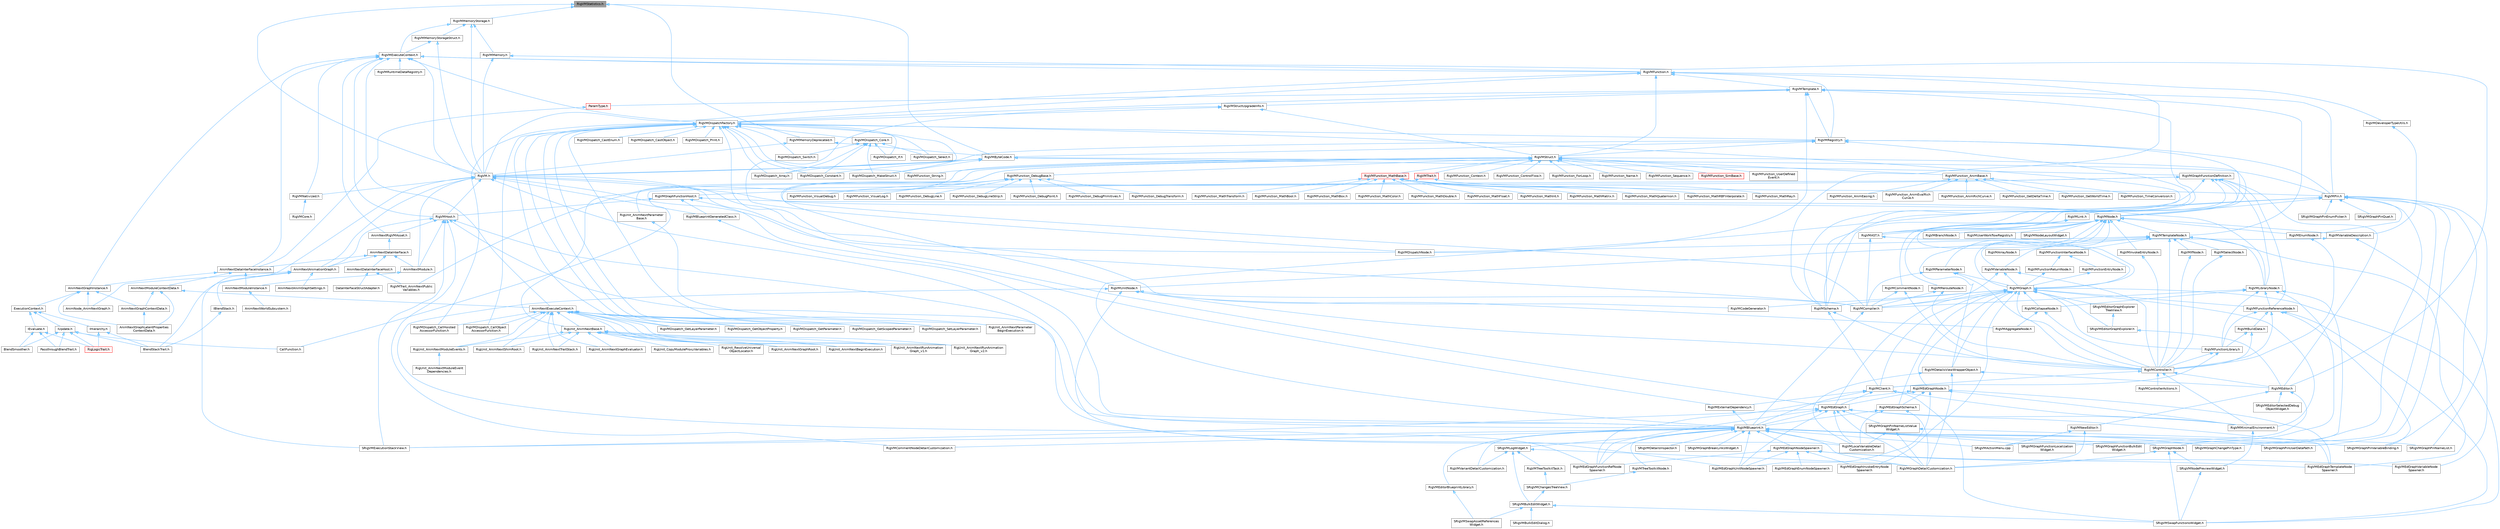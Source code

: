 digraph "RigVMStatistics.h"
{
 // INTERACTIVE_SVG=YES
 // LATEX_PDF_SIZE
  bgcolor="transparent";
  edge [fontname=Helvetica,fontsize=10,labelfontname=Helvetica,labelfontsize=10];
  node [fontname=Helvetica,fontsize=10,shape=box,height=0.2,width=0.4];
  Node1 [id="Node000001",label="RigVMStatistics.h",height=0.2,width=0.4,color="gray40", fillcolor="grey60", style="filled", fontcolor="black",tooltip=" "];
  Node1 -> Node2 [id="edge1_Node000001_Node000002",dir="back",color="steelblue1",style="solid",tooltip=" "];
  Node2 [id="Node000002",label="RigVM.h",height=0.2,width=0.4,color="grey40", fillcolor="white", style="filled",URL="$d0/d5e/RigVM_8h.html",tooltip=" "];
  Node2 -> Node3 [id="edge2_Node000002_Node000003",dir="back",color="steelblue1",style="solid",tooltip=" "];
  Node3 [id="Node000003",label="AnimNextAnimationGraph.h",height=0.2,width=0.4,color="grey40", fillcolor="white", style="filled",URL="$d4/dc3/AnimNextAnimationGraph_8h.html",tooltip=" "];
  Node3 -> Node4 [id="edge3_Node000003_Node000004",dir="back",color="steelblue1",style="solid",tooltip=" "];
  Node4 [id="Node000004",label="AnimNextAnimGraphSettings.h",height=0.2,width=0.4,color="grey40", fillcolor="white", style="filled",URL="$d9/da8/AnimNextAnimGraphSettings_8h.html",tooltip=" "];
  Node3 -> Node5 [id="edge4_Node000003_Node000005",dir="back",color="steelblue1",style="solid",tooltip=" "];
  Node5 [id="Node000005",label="AnimNode_AnimNextGraph.h",height=0.2,width=0.4,color="grey40", fillcolor="white", style="filled",URL="$d5/d20/AnimNode__AnimNextGraph_8h.html",tooltip=" "];
  Node3 -> Node6 [id="edge5_Node000003_Node000006",dir="back",color="steelblue1",style="solid",tooltip=" "];
  Node6 [id="Node000006",label="BlendStackTrait.h",height=0.2,width=0.4,color="grey40", fillcolor="white", style="filled",URL="$dd/dc9/BlendStackTrait_8h.html",tooltip=" "];
  Node3 -> Node7 [id="edge6_Node000003_Node000007",dir="back",color="steelblue1",style="solid",tooltip=" "];
  Node7 [id="Node000007",label="IBlendStack.h",height=0.2,width=0.4,color="grey40", fillcolor="white", style="filled",URL="$df/d73/IBlendStack_8h.html",tooltip=" "];
  Node7 -> Node6 [id="edge7_Node000007_Node000006",dir="back",color="steelblue1",style="solid",tooltip=" "];
  Node2 -> Node8 [id="edge8_Node000002_Node000008",dir="back",color="steelblue1",style="solid",tooltip=" "];
  Node8 [id="Node000008",label="AnimNextModule.h",height=0.2,width=0.4,color="grey40", fillcolor="white", style="filled",URL="$d1/dac/AnimNextModule_8h.html",tooltip=" "];
  Node8 -> Node9 [id="edge9_Node000008_Node000009",dir="back",color="steelblue1",style="solid",tooltip=" "];
  Node9 [id="Node000009",label="AnimNextModuleInstance.h",height=0.2,width=0.4,color="grey40", fillcolor="white", style="filled",URL="$d7/dbe/AnimNextModuleInstance_8h.html",tooltip=" "];
  Node9 -> Node10 [id="edge10_Node000009_Node000010",dir="back",color="steelblue1",style="solid",tooltip=" "];
  Node10 [id="Node000010",label="AnimNextWorldSubsystem.h",height=0.2,width=0.4,color="grey40", fillcolor="white", style="filled",URL="$df/d2f/AnimNextWorldSubsystem_8h.html",tooltip=" "];
  Node2 -> Node11 [id="edge11_Node000002_Node000011",dir="back",color="steelblue1",style="solid",tooltip=" "];
  Node11 [id="Node000011",label="RigVMBlueprint.h",height=0.2,width=0.4,color="grey40", fillcolor="white", style="filled",URL="$df/d44/RigVMBlueprint_8h.html",tooltip=" "];
  Node11 -> Node12 [id="edge12_Node000011_Node000012",dir="back",color="steelblue1",style="solid",tooltip=" "];
  Node12 [id="Node000012",label="RigVMCommentNodeDetailCustomization.h",height=0.2,width=0.4,color="grey40", fillcolor="white", style="filled",URL="$de/ddb/RigVMCommentNodeDetailCustomization_8h.html",tooltip=" "];
  Node11 -> Node13 [id="edge13_Node000011_Node000013",dir="back",color="steelblue1",style="solid",tooltip=" "];
  Node13 [id="Node000013",label="RigVMEdGraphFunctionRefNode\lSpawner.h",height=0.2,width=0.4,color="grey40", fillcolor="white", style="filled",URL="$d3/d16/RigVMEdGraphFunctionRefNodeSpawner_8h.html",tooltip=" "];
  Node11 -> Node14 [id="edge14_Node000011_Node000014",dir="back",color="steelblue1",style="solid",tooltip=" "];
  Node14 [id="Node000014",label="RigVMEdGraphNodeSpawner.h",height=0.2,width=0.4,color="grey40", fillcolor="white", style="filled",URL="$d4/d8b/RigVMEdGraphNodeSpawner_8h.html",tooltip=" "];
  Node14 -> Node15 [id="edge15_Node000014_Node000015",dir="back",color="steelblue1",style="solid",tooltip=" "];
  Node15 [id="Node000015",label="RigVMEdGraphEnumNodeSpawner.h",height=0.2,width=0.4,color="grey40", fillcolor="white", style="filled",URL="$d3/dfd/RigVMEdGraphEnumNodeSpawner_8h.html",tooltip=" "];
  Node14 -> Node13 [id="edge16_Node000014_Node000013",dir="back",color="steelblue1",style="solid",tooltip=" "];
  Node14 -> Node16 [id="edge17_Node000014_Node000016",dir="back",color="steelblue1",style="solid",tooltip=" "];
  Node16 [id="Node000016",label="RigVMEdGraphInvokeEntryNode\lSpawner.h",height=0.2,width=0.4,color="grey40", fillcolor="white", style="filled",URL="$d9/de6/RigVMEdGraphInvokeEntryNodeSpawner_8h.html",tooltip=" "];
  Node14 -> Node17 [id="edge18_Node000014_Node000017",dir="back",color="steelblue1",style="solid",tooltip=" "];
  Node17 [id="Node000017",label="RigVMEdGraphTemplateNode\lSpawner.h",height=0.2,width=0.4,color="grey40", fillcolor="white", style="filled",URL="$d9/d6c/RigVMEdGraphTemplateNodeSpawner_8h.html",tooltip=" "];
  Node14 -> Node18 [id="edge19_Node000014_Node000018",dir="back",color="steelblue1",style="solid",tooltip=" "];
  Node18 [id="Node000018",label="RigVMEdGraphUnitNodeSpawner.h",height=0.2,width=0.4,color="grey40", fillcolor="white", style="filled",URL="$d3/d6b/RigVMEdGraphUnitNodeSpawner_8h.html",tooltip=" "];
  Node14 -> Node19 [id="edge20_Node000014_Node000019",dir="back",color="steelblue1",style="solid",tooltip=" "];
  Node19 [id="Node000019",label="RigVMEdGraphVariableNode\lSpawner.h",height=0.2,width=0.4,color="grey40", fillcolor="white", style="filled",URL="$d0/d83/RigVMEdGraphVariableNodeSpawner_8h.html",tooltip=" "];
  Node11 -> Node18 [id="edge21_Node000011_Node000018",dir="back",color="steelblue1",style="solid",tooltip=" "];
  Node11 -> Node20 [id="edge22_Node000011_Node000020",dir="back",color="steelblue1",style="solid",tooltip=" "];
  Node20 [id="Node000020",label="RigVMEditorBlueprintLibrary.h",height=0.2,width=0.4,color="grey40", fillcolor="white", style="filled",URL="$d9/d31/RigVMEditorBlueprintLibrary_8h.html",tooltip=" "];
  Node20 -> Node21 [id="edge23_Node000020_Node000021",dir="back",color="steelblue1",style="solid",tooltip=" "];
  Node21 [id="Node000021",label="SRigVMSwapAssetReferences\lWidget.h",height=0.2,width=0.4,color="grey40", fillcolor="white", style="filled",URL="$db/d3f/SRigVMSwapAssetReferencesWidget_8h.html",tooltip=" "];
  Node11 -> Node22 [id="edge24_Node000011_Node000022",dir="back",color="steelblue1",style="solid",tooltip=" "];
  Node22 [id="Node000022",label="RigVMGraphDetailCustomization.h",height=0.2,width=0.4,color="grey40", fillcolor="white", style="filled",URL="$da/d8c/RigVMGraphDetailCustomization_8h.html",tooltip=" "];
  Node11 -> Node23 [id="edge25_Node000011_Node000023",dir="back",color="steelblue1",style="solid",tooltip=" "];
  Node23 [id="Node000023",label="RigVMLocalVariableDetail\lCustomization.h",height=0.2,width=0.4,color="grey40", fillcolor="white", style="filled",URL="$de/de8/RigVMLocalVariableDetailCustomization_8h.html",tooltip=" "];
  Node11 -> Node24 [id="edge26_Node000011_Node000024",dir="back",color="steelblue1",style="solid",tooltip=" "];
  Node24 [id="Node000024",label="RigVMTreeToolkitNode.h",height=0.2,width=0.4,color="grey40", fillcolor="white", style="filled",URL="$dc/d84/RigVMTreeToolkitNode_8h.html",tooltip=" "];
  Node24 -> Node25 [id="edge27_Node000024_Node000025",dir="back",color="steelblue1",style="solid",tooltip=" "];
  Node25 [id="Node000025",label="SRigVMChangesTreeView.h",height=0.2,width=0.4,color="grey40", fillcolor="white", style="filled",URL="$dd/d83/SRigVMChangesTreeView_8h.html",tooltip=" "];
  Node25 -> Node26 [id="edge28_Node000025_Node000026",dir="back",color="steelblue1",style="solid",tooltip=" "];
  Node26 [id="Node000026",label="SRigVMBulkEditWidget.h",height=0.2,width=0.4,color="grey40", fillcolor="white", style="filled",URL="$d7/dab/SRigVMBulkEditWidget_8h.html",tooltip=" "];
  Node26 -> Node27 [id="edge29_Node000026_Node000027",dir="back",color="steelblue1",style="solid",tooltip=" "];
  Node27 [id="Node000027",label="SRigVMBulkEditDialog.h",height=0.2,width=0.4,color="grey40", fillcolor="white", style="filled",URL="$dd/d89/SRigVMBulkEditDialog_8h.html",tooltip=" "];
  Node26 -> Node21 [id="edge30_Node000026_Node000021",dir="back",color="steelblue1",style="solid",tooltip=" "];
  Node26 -> Node28 [id="edge31_Node000026_Node000028",dir="back",color="steelblue1",style="solid",tooltip=" "];
  Node28 [id="Node000028",label="SRigVMSwapFunctionsWidget.h",height=0.2,width=0.4,color="grey40", fillcolor="white", style="filled",URL="$d0/da2/SRigVMSwapFunctionsWidget_8h.html",tooltip=" "];
  Node11 -> Node29 [id="edge32_Node000011_Node000029",dir="back",color="steelblue1",style="solid",tooltip=" "];
  Node29 [id="Node000029",label="RigVMVariantDetailCustomization.h",height=0.2,width=0.4,color="grey40", fillcolor="white", style="filled",URL="$d2/db8/RigVMVariantDetailCustomization_8h.html",tooltip=" "];
  Node11 -> Node30 [id="edge33_Node000011_Node000030",dir="back",color="steelblue1",style="solid",tooltip=" "];
  Node30 [id="Node000030",label="SRigVMActionMenu.cpp",height=0.2,width=0.4,color="grey40", fillcolor="white", style="filled",URL="$dc/d4c/SRigVMActionMenu_8cpp.html",tooltip=" "];
  Node11 -> Node31 [id="edge34_Node000011_Node000031",dir="back",color="steelblue1",style="solid",tooltip=" "];
  Node31 [id="Node000031",label="SRigVMDetailsInspector.h",height=0.2,width=0.4,color="grey40", fillcolor="white", style="filled",URL="$df/dfb/SRigVMDetailsInspector_8h.html",tooltip=" "];
  Node11 -> Node32 [id="edge35_Node000011_Node000032",dir="back",color="steelblue1",style="solid",tooltip=" "];
  Node32 [id="Node000032",label="SRigVMExecutionStackView.h",height=0.2,width=0.4,color="grey40", fillcolor="white", style="filled",URL="$d9/d2b/SRigVMExecutionStackView_8h.html",tooltip=" "];
  Node11 -> Node33 [id="edge36_Node000011_Node000033",dir="back",color="steelblue1",style="solid",tooltip=" "];
  Node33 [id="Node000033",label="SRigVMGraphBreakLinksWidget.h",height=0.2,width=0.4,color="grey40", fillcolor="white", style="filled",URL="$d8/d4a/SRigVMGraphBreakLinksWidget_8h.html",tooltip=" "];
  Node11 -> Node34 [id="edge37_Node000011_Node000034",dir="back",color="steelblue1",style="solid",tooltip=" "];
  Node34 [id="Node000034",label="SRigVMGraphChangePinType.h",height=0.2,width=0.4,color="grey40", fillcolor="white", style="filled",URL="$d4/da7/SRigVMGraphChangePinType_8h.html",tooltip=" "];
  Node11 -> Node35 [id="edge38_Node000011_Node000035",dir="back",color="steelblue1",style="solid",tooltip=" "];
  Node35 [id="Node000035",label="SRigVMGraphFunctionBulkEdit\lWidget.h",height=0.2,width=0.4,color="grey40", fillcolor="white", style="filled",URL="$db/dbf/SRigVMGraphFunctionBulkEditWidget_8h.html",tooltip=" "];
  Node11 -> Node36 [id="edge39_Node000011_Node000036",dir="back",color="steelblue1",style="solid",tooltip=" "];
  Node36 [id="Node000036",label="SRigVMGraphFunctionLocalization\lWidget.h",height=0.2,width=0.4,color="grey40", fillcolor="white", style="filled",URL="$dd/d59/SRigVMGraphFunctionLocalizationWidget_8h.html",tooltip=" "];
  Node11 -> Node37 [id="edge40_Node000011_Node000037",dir="back",color="steelblue1",style="solid",tooltip=" "];
  Node37 [id="Node000037",label="SRigVMGraphNode.h",height=0.2,width=0.4,color="grey40", fillcolor="white", style="filled",URL="$d0/d1e/SRigVMGraphNode_8h.html",tooltip=" "];
  Node37 -> Node22 [id="edge41_Node000037_Node000022",dir="back",color="steelblue1",style="solid",tooltip=" "];
  Node37 -> Node38 [id="edge42_Node000037_Node000038",dir="back",color="steelblue1",style="solid",tooltip=" "];
  Node38 [id="Node000038",label="SRigVMNodePreviewWidget.h",height=0.2,width=0.4,color="grey40", fillcolor="white", style="filled",URL="$d5/d72/SRigVMNodePreviewWidget_8h.html",tooltip=" "];
  Node38 -> Node28 [id="edge43_Node000038_Node000028",dir="back",color="steelblue1",style="solid",tooltip=" "];
  Node37 -> Node28 [id="edge44_Node000037_Node000028",dir="back",color="steelblue1",style="solid",tooltip=" "];
  Node11 -> Node39 [id="edge45_Node000011_Node000039",dir="back",color="steelblue1",style="solid",tooltip=" "];
  Node39 [id="Node000039",label="SRigVMGraphPinUserDataPath.h",height=0.2,width=0.4,color="grey40", fillcolor="white", style="filled",URL="$d5/d31/SRigVMGraphPinUserDataPath_8h.html",tooltip=" "];
  Node11 -> Node40 [id="edge46_Node000011_Node000040",dir="back",color="steelblue1",style="solid",tooltip=" "];
  Node40 [id="Node000040",label="SRigVMGraphPinVariableBinding.h",height=0.2,width=0.4,color="grey40", fillcolor="white", style="filled",URL="$db/dca/SRigVMGraphPinVariableBinding_8h.html",tooltip=" "];
  Node11 -> Node41 [id="edge47_Node000011_Node000041",dir="back",color="steelblue1",style="solid",tooltip=" "];
  Node41 [id="Node000041",label="SRigVMLogWidget.h",height=0.2,width=0.4,color="grey40", fillcolor="white", style="filled",URL="$d9/dab/SRigVMLogWidget_8h.html",tooltip=" "];
  Node41 -> Node22 [id="edge48_Node000041_Node000022",dir="back",color="steelblue1",style="solid",tooltip=" "];
  Node41 -> Node42 [id="edge49_Node000041_Node000042",dir="back",color="steelblue1",style="solid",tooltip=" "];
  Node42 [id="Node000042",label="RigVMTreeToolkitTask.h",height=0.2,width=0.4,color="grey40", fillcolor="white", style="filled",URL="$d1/dd5/RigVMTreeToolkitTask_8h.html",tooltip=" "];
  Node42 -> Node25 [id="edge50_Node000042_Node000025",dir="back",color="steelblue1",style="solid",tooltip=" "];
  Node41 -> Node29 [id="edge51_Node000041_Node000029",dir="back",color="steelblue1",style="solid",tooltip=" "];
  Node41 -> Node26 [id="edge52_Node000041_Node000026",dir="back",color="steelblue1",style="solid",tooltip=" "];
  Node2 -> Node43 [id="edge53_Node000002_Node000043",dir="back",color="steelblue1",style="solid",tooltip=" "];
  Node43 [id="Node000043",label="RigVMBlueprintGeneratedClass.h",height=0.2,width=0.4,color="grey40", fillcolor="white", style="filled",URL="$d4/dec/RigVMBlueprintGeneratedClass_8h.html",tooltip=" "];
  Node43 -> Node11 [id="edge54_Node000043_Node000011",dir="back",color="steelblue1",style="solid",tooltip=" "];
  Node2 -> Node44 [id="edge55_Node000002_Node000044",dir="back",color="steelblue1",style="solid",tooltip=" "];
  Node44 [id="Node000044",label="RigVMCodeGenerator.h",height=0.2,width=0.4,color="grey40", fillcolor="white", style="filled",URL="$d4/d2b/RigVMCodeGenerator_8h.html",tooltip=" "];
  Node2 -> Node45 [id="edge56_Node000002_Node000045",dir="back",color="steelblue1",style="solid",tooltip=" "];
  Node45 [id="Node000045",label="RigVMCompiler.h",height=0.2,width=0.4,color="grey40", fillcolor="white", style="filled",URL="$d7/d63/RigVMCompiler_8h.html",tooltip=" "];
  Node45 -> Node11 [id="edge57_Node000045_Node000011",dir="back",color="steelblue1",style="solid",tooltip=" "];
  Node2 -> Node46 [id="edge58_Node000002_Node000046",dir="back",color="steelblue1",style="solid",tooltip=" "];
  Node46 [id="Node000046",label="RigVMEdGraph.h",height=0.2,width=0.4,color="grey40", fillcolor="white", style="filled",URL="$d9/d8c/RigVMEdGraph_8h.html",tooltip=" "];
  Node46 -> Node11 [id="edge59_Node000046_Node000011",dir="back",color="steelblue1",style="solid",tooltip=" "];
  Node46 -> Node13 [id="edge60_Node000046_Node000013",dir="back",color="steelblue1",style="solid",tooltip=" "];
  Node46 -> Node17 [id="edge61_Node000046_Node000017",dir="back",color="steelblue1",style="solid",tooltip=" "];
  Node46 -> Node18 [id="edge62_Node000046_Node000018",dir="back",color="steelblue1",style="solid",tooltip=" "];
  Node46 -> Node22 [id="edge63_Node000046_Node000022",dir="back",color="steelblue1",style="solid",tooltip=" "];
  Node46 -> Node23 [id="edge64_Node000046_Node000023",dir="back",color="steelblue1",style="solid",tooltip=" "];
  Node46 -> Node47 [id="edge65_Node000046_Node000047",dir="back",color="steelblue1",style="solid",tooltip=" "];
  Node47 [id="Node000047",label="RigVMMinimalEnvironment.h",height=0.2,width=0.4,color="grey40", fillcolor="white", style="filled",URL="$d4/d4a/RigVMMinimalEnvironment_8h.html",tooltip=" "];
  Node47 -> Node38 [id="edge66_Node000047_Node000038",dir="back",color="steelblue1",style="solid",tooltip=" "];
  Node46 -> Node32 [id="edge67_Node000046_Node000032",dir="back",color="steelblue1",style="solid",tooltip=" "];
  Node46 -> Node48 [id="edge68_Node000046_Node000048",dir="back",color="steelblue1",style="solid",tooltip=" "];
  Node48 [id="Node000048",label="SRigVMGraphPinNameListValue\lWidget.h",height=0.2,width=0.4,color="grey40", fillcolor="white", style="filled",URL="$dc/dac/SRigVMGraphPinNameListValueWidget_8h.html",tooltip=" "];
  Node48 -> Node22 [id="edge69_Node000048_Node000022",dir="back",color="steelblue1",style="solid",tooltip=" "];
  Node48 -> Node23 [id="edge70_Node000048_Node000023",dir="back",color="steelblue1",style="solid",tooltip=" "];
  Node48 -> Node49 [id="edge71_Node000048_Node000049",dir="back",color="steelblue1",style="solid",tooltip=" "];
  Node49 [id="Node000049",label="SRigVMGraphPinNameList.h",height=0.2,width=0.4,color="grey40", fillcolor="white", style="filled",URL="$d7/dfc/SRigVMGraphPinNameList_8h.html",tooltip=" "];
  Node2 -> Node50 [id="edge72_Node000002_Node000050",dir="back",color="steelblue1",style="solid",tooltip=" "];
  Node50 [id="Node000050",label="RigVMHost.h",height=0.2,width=0.4,color="grey40", fillcolor="white", style="filled",URL="$d5/d04/RigVMHost_8h.html",tooltip=" "];
  Node50 -> Node3 [id="edge73_Node000050_Node000003",dir="back",color="steelblue1",style="solid",tooltip=" "];
  Node50 -> Node8 [id="edge74_Node000050_Node000008",dir="back",color="steelblue1",style="solid",tooltip=" "];
  Node50 -> Node51 [id="edge75_Node000050_Node000051",dir="back",color="steelblue1",style="solid",tooltip=" "];
  Node51 [id="Node000051",label="AnimNextRigVMAsset.h",height=0.2,width=0.4,color="grey40", fillcolor="white", style="filled",URL="$d8/d0c/AnimNextRigVMAsset_8h.html",tooltip=" "];
  Node51 -> Node52 [id="edge76_Node000051_Node000052",dir="back",color="steelblue1",style="solid",tooltip=" "];
  Node52 [id="Node000052",label="AnimNextDataInterface.h",height=0.2,width=0.4,color="grey40", fillcolor="white", style="filled",URL="$d6/d96/AnimNextDataInterface_8h.html",tooltip=" "];
  Node52 -> Node3 [id="edge77_Node000052_Node000003",dir="back",color="steelblue1",style="solid",tooltip=" "];
  Node52 -> Node53 [id="edge78_Node000052_Node000053",dir="back",color="steelblue1",style="solid",tooltip=" "];
  Node53 [id="Node000053",label="AnimNextDataInterfaceHost.h",height=0.2,width=0.4,color="grey40", fillcolor="white", style="filled",URL="$d8/d6b/AnimNextDataInterfaceHost_8h.html",tooltip=" "];
  Node53 -> Node54 [id="edge79_Node000053_Node000054",dir="back",color="steelblue1",style="solid",tooltip=" "];
  Node54 [id="Node000054",label="DataInterfaceStructAdapter.h",height=0.2,width=0.4,color="grey40", fillcolor="white", style="filled",URL="$d9/ded/DataInterfaceStructAdapter_8h.html",tooltip=" "];
  Node53 -> Node55 [id="edge80_Node000053_Node000055",dir="back",color="steelblue1",style="solid",tooltip=" "];
  Node55 [id="Node000055",label="RigVMTrait_AnimNextPublic\lVariables.h",height=0.2,width=0.4,color="grey40", fillcolor="white", style="filled",URL="$d8/d5a/RigVMTrait__AnimNextPublicVariables_8h.html",tooltip=" "];
  Node52 -> Node56 [id="edge81_Node000052_Node000056",dir="back",color="steelblue1",style="solid",tooltip=" "];
  Node56 [id="Node000056",label="AnimNextDataInterfaceInstance.h",height=0.2,width=0.4,color="grey40", fillcolor="white", style="filled",URL="$d4/dc0/AnimNextDataInterfaceInstance_8h.html",tooltip=" "];
  Node56 -> Node57 [id="edge82_Node000056_Node000057",dir="back",color="steelblue1",style="solid",tooltip=" "];
  Node57 [id="Node000057",label="AnimNextGraphInstance.h",height=0.2,width=0.4,color="grey40", fillcolor="white", style="filled",URL="$df/d5e/AnimNextGraphInstance_8h.html",tooltip=" "];
  Node57 -> Node58 [id="edge83_Node000057_Node000058",dir="back",color="steelblue1",style="solid",tooltip=" "];
  Node58 [id="Node000058",label="AnimNextGraphContextData.h",height=0.2,width=0.4,color="grey40", fillcolor="white", style="filled",URL="$d6/d0a/AnimNextGraphContextData_8h.html",tooltip=" "];
  Node58 -> Node59 [id="edge84_Node000058_Node000059",dir="back",color="steelblue1",style="solid",tooltip=" "];
  Node59 [id="Node000059",label="AnimNextGraphLatentProperties\lContextData.h",height=0.2,width=0.4,color="grey40", fillcolor="white", style="filled",URL="$da/d49/AnimNextGraphLatentPropertiesContextData_8h.html",tooltip=" "];
  Node57 -> Node59 [id="edge85_Node000057_Node000059",dir="back",color="steelblue1",style="solid",tooltip=" "];
  Node57 -> Node5 [id="edge86_Node000057_Node000005",dir="back",color="steelblue1",style="solid",tooltip=" "];
  Node57 -> Node60 [id="edge87_Node000057_Node000060",dir="back",color="steelblue1",style="solid",tooltip=" "];
  Node60 [id="Node000060",label="ExecutionContext.h",height=0.2,width=0.4,color="grey40", fillcolor="white", style="filled",URL="$d2/da1/ExecutionContext_8h.html",tooltip=" "];
  Node60 -> Node61 [id="edge88_Node000060_Node000061",dir="back",color="steelblue1",style="solid",tooltip=" "];
  Node61 [id="Node000061",label="IEvaluate.h",height=0.2,width=0.4,color="grey40", fillcolor="white", style="filled",URL="$d8/d35/IEvaluate_8h.html",tooltip=" "];
  Node61 -> Node62 [id="edge89_Node000061_Node000062",dir="back",color="steelblue1",style="solid",tooltip=" "];
  Node62 [id="Node000062",label="BlendSmoother.h",height=0.2,width=0.4,color="grey40", fillcolor="white", style="filled",URL="$d8/d3e/BlendSmoother_8h.html",tooltip=" "];
  Node61 -> Node63 [id="edge90_Node000061_Node000063",dir="back",color="steelblue1",style="solid",tooltip=" "];
  Node63 [id="Node000063",label="PassthroughBlendTrait.h",height=0.2,width=0.4,color="grey40", fillcolor="white", style="filled",URL="$d7/d0b/PassthroughBlendTrait_8h.html",tooltip=" "];
  Node61 -> Node64 [id="edge91_Node000061_Node000064",dir="back",color="steelblue1",style="solid",tooltip=" "];
  Node64 [id="Node000064",label="RigLogicTrait.h",height=0.2,width=0.4,color="red", fillcolor="#FFF0F0", style="filled",URL="$d7/dfd/RigLogicTrait_8h.html",tooltip=" "];
  Node60 -> Node66 [id="edge92_Node000060_Node000066",dir="back",color="steelblue1",style="solid",tooltip=" "];
  Node66 [id="Node000066",label="IHierarchy.h",height=0.2,width=0.4,color="grey40", fillcolor="white", style="filled",URL="$d6/d76/IHierarchy_8h.html",tooltip=" "];
  Node66 -> Node6 [id="edge93_Node000066_Node000006",dir="back",color="steelblue1",style="solid",tooltip=" "];
  Node66 -> Node64 [id="edge94_Node000066_Node000064",dir="back",color="steelblue1",style="solid",tooltip=" "];
  Node60 -> Node67 [id="edge95_Node000060_Node000067",dir="back",color="steelblue1",style="solid",tooltip=" "];
  Node67 [id="Node000067",label="IUpdate.h",height=0.2,width=0.4,color="grey40", fillcolor="white", style="filled",URL="$d9/d18/IUpdate_8h.html",tooltip=" "];
  Node67 -> Node62 [id="edge96_Node000067_Node000062",dir="back",color="steelblue1",style="solid",tooltip=" "];
  Node67 -> Node6 [id="edge97_Node000067_Node000006",dir="back",color="steelblue1",style="solid",tooltip=" "];
  Node67 -> Node68 [id="edge98_Node000067_Node000068",dir="back",color="steelblue1",style="solid",tooltip=" "];
  Node68 [id="Node000068",label="CallFunction.h",height=0.2,width=0.4,color="grey40", fillcolor="white", style="filled",URL="$d0/dcd/CallFunction_8h.html",tooltip=" "];
  Node67 -> Node63 [id="edge99_Node000067_Node000063",dir="back",color="steelblue1",style="solid",tooltip=" "];
  Node67 -> Node64 [id="edge100_Node000067_Node000064",dir="back",color="steelblue1",style="solid",tooltip=" "];
  Node56 -> Node69 [id="edge101_Node000056_Node000069",dir="back",color="steelblue1",style="solid",tooltip=" "];
  Node69 [id="Node000069",label="AnimNextModuleContextData.h",height=0.2,width=0.4,color="grey40", fillcolor="white", style="filled",URL="$d8/d3c/AnimNextModuleContextData_8h.html",tooltip=" "];
  Node69 -> Node70 [id="edge102_Node000069_Node000070",dir="back",color="steelblue1",style="solid",tooltip=" "];
  Node70 [id="Node000070",label="AnimNextExecuteContext.h",height=0.2,width=0.4,color="grey40", fillcolor="white", style="filled",URL="$de/da5/AnimNextExecuteContext_8h.html",tooltip=" "];
  Node70 -> Node71 [id="edge103_Node000070_Node000071",dir="back",color="steelblue1",style="solid",tooltip=" "];
  Node71 [id="Node000071",label="RigUnit_AnimNextBase.h",height=0.2,width=0.4,color="grey40", fillcolor="white", style="filled",URL="$df/d32/RigUnit__AnimNextBase_8h.html",tooltip=" "];
  Node71 -> Node72 [id="edge104_Node000071_Node000072",dir="back",color="steelblue1",style="solid",tooltip=" "];
  Node72 [id="Node000072",label="RigUnit_AnimNextBeginExecution.h",height=0.2,width=0.4,color="grey40", fillcolor="white", style="filled",URL="$df/d5a/RigUnit__AnimNextBeginExecution_8h.html",tooltip=" "];
  Node71 -> Node73 [id="edge105_Node000071_Node000073",dir="back",color="steelblue1",style="solid",tooltip=" "];
  Node73 [id="Node000073",label="RigUnit_AnimNextGraphEvaluator.h",height=0.2,width=0.4,color="grey40", fillcolor="white", style="filled",URL="$db/dea/RigUnit__AnimNextGraphEvaluator_8h.html",tooltip=" "];
  Node71 -> Node74 [id="edge106_Node000071_Node000074",dir="back",color="steelblue1",style="solid",tooltip=" "];
  Node74 [id="Node000074",label="RigUnit_AnimNextGraphRoot.h",height=0.2,width=0.4,color="grey40", fillcolor="white", style="filled",URL="$db/db2/RigUnit__AnimNextGraphRoot_8h.html",tooltip=" "];
  Node71 -> Node75 [id="edge107_Node000071_Node000075",dir="back",color="steelblue1",style="solid",tooltip=" "];
  Node75 [id="Node000075",label="RigUnit_AnimNextModuleEvents.h",height=0.2,width=0.4,color="grey40", fillcolor="white", style="filled",URL="$db/d6a/RigUnit__AnimNextModuleEvents_8h.html",tooltip=" "];
  Node75 -> Node76 [id="edge108_Node000075_Node000076",dir="back",color="steelblue1",style="solid",tooltip=" "];
  Node76 [id="Node000076",label="RigUnit_AnimNextModuleEvent\lDependencies.h",height=0.2,width=0.4,color="grey40", fillcolor="white", style="filled",URL="$d3/dde/RigUnit__AnimNextModuleEventDependencies_8h.html",tooltip=" "];
  Node71 -> Node77 [id="edge109_Node000071_Node000077",dir="back",color="steelblue1",style="solid",tooltip=" "];
  Node77 [id="Node000077",label="RigUnit_AnimNextRunAnimation\lGraph_v1.h",height=0.2,width=0.4,color="grey40", fillcolor="white", style="filled",URL="$d1/df7/RigUnit__AnimNextRunAnimationGraph__v1_8h.html",tooltip=" "];
  Node71 -> Node78 [id="edge110_Node000071_Node000078",dir="back",color="steelblue1",style="solid",tooltip=" "];
  Node78 [id="Node000078",label="RigUnit_AnimNextRunAnimation\lGraph_v2.h",height=0.2,width=0.4,color="grey40", fillcolor="white", style="filled",URL="$d6/d84/RigUnit__AnimNextRunAnimationGraph__v2_8h.html",tooltip=" "];
  Node71 -> Node79 [id="edge111_Node000071_Node000079",dir="back",color="steelblue1",style="solid",tooltip=" "];
  Node79 [id="Node000079",label="RigUnit_AnimNextShimRoot.h",height=0.2,width=0.4,color="grey40", fillcolor="white", style="filled",URL="$de/d67/RigUnit__AnimNextShimRoot_8h.html",tooltip=" "];
  Node71 -> Node80 [id="edge112_Node000071_Node000080",dir="back",color="steelblue1",style="solid",tooltip=" "];
  Node80 [id="Node000080",label="RigUnit_AnimNextTraitStack.h",height=0.2,width=0.4,color="grey40", fillcolor="white", style="filled",URL="$d0/d14/RigUnit__AnimNextTraitStack_8h.html",tooltip=" "];
  Node71 -> Node81 [id="edge113_Node000071_Node000081",dir="back",color="steelblue1",style="solid",tooltip=" "];
  Node81 [id="Node000081",label="RigUnit_CopyModuleProxyVariables.h",height=0.2,width=0.4,color="grey40", fillcolor="white", style="filled",URL="$d8/d2f/RigUnit__CopyModuleProxyVariables_8h.html",tooltip=" "];
  Node71 -> Node82 [id="edge114_Node000071_Node000082",dir="back",color="steelblue1",style="solid",tooltip=" "];
  Node82 [id="Node000082",label="RigUnit_ResolveUniversal\lObjectLocator.h",height=0.2,width=0.4,color="grey40", fillcolor="white", style="filled",URL="$d2/d10/RigUnit__ResolveUniversalObjectLocator_8h.html",tooltip=" "];
  Node70 -> Node72 [id="edge115_Node000070_Node000072",dir="back",color="steelblue1",style="solid",tooltip=" "];
  Node70 -> Node73 [id="edge116_Node000070_Node000073",dir="back",color="steelblue1",style="solid",tooltip=" "];
  Node70 -> Node74 [id="edge117_Node000070_Node000074",dir="back",color="steelblue1",style="solid",tooltip=" "];
  Node70 -> Node75 [id="edge118_Node000070_Node000075",dir="back",color="steelblue1",style="solid",tooltip=" "];
  Node70 -> Node83 [id="edge119_Node000070_Node000083",dir="back",color="steelblue1",style="solid",tooltip=" "];
  Node83 [id="Node000083",label="RigUnit_AnimNextParameter\lBeginExecution.h",height=0.2,width=0.4,color="grey40", fillcolor="white", style="filled",URL="$df/d50/RigUnit__AnimNextParameterBeginExecution_8h.html",tooltip=" "];
  Node70 -> Node77 [id="edge120_Node000070_Node000077",dir="back",color="steelblue1",style="solid",tooltip=" "];
  Node70 -> Node78 [id="edge121_Node000070_Node000078",dir="back",color="steelblue1",style="solid",tooltip=" "];
  Node70 -> Node79 [id="edge122_Node000070_Node000079",dir="back",color="steelblue1",style="solid",tooltip=" "];
  Node70 -> Node80 [id="edge123_Node000070_Node000080",dir="back",color="steelblue1",style="solid",tooltip=" "];
  Node70 -> Node84 [id="edge124_Node000070_Node000084",dir="back",color="steelblue1",style="solid",tooltip=" "];
  Node84 [id="Node000084",label="RigVMDispatch_CallHoisted\lAccessorFunction.h",height=0.2,width=0.4,color="grey40", fillcolor="white", style="filled",URL="$d1/d9e/RigVMDispatch__CallHoistedAccessorFunction_8h.html",tooltip=" "];
  Node70 -> Node85 [id="edge125_Node000070_Node000085",dir="back",color="steelblue1",style="solid",tooltip=" "];
  Node85 [id="Node000085",label="RigVMDispatch_CallObject\lAccessorFunction.h",height=0.2,width=0.4,color="grey40", fillcolor="white", style="filled",URL="$de/da6/RigVMDispatch__CallObjectAccessorFunction_8h.html",tooltip=" "];
  Node70 -> Node86 [id="edge126_Node000070_Node000086",dir="back",color="steelblue1",style="solid",tooltip=" "];
  Node86 [id="Node000086",label="RigVMDispatch_GetLayerParameter.h",height=0.2,width=0.4,color="grey40", fillcolor="white", style="filled",URL="$d1/dad/RigVMDispatch__GetLayerParameter_8h.html",tooltip=" "];
  Node70 -> Node87 [id="edge127_Node000070_Node000087",dir="back",color="steelblue1",style="solid",tooltip=" "];
  Node87 [id="Node000087",label="RigVMDispatch_GetObjectProperty.h",height=0.2,width=0.4,color="grey40", fillcolor="white", style="filled",URL="$d3/d6d/RigVMDispatch__GetObjectProperty_8h.html",tooltip=" "];
  Node70 -> Node88 [id="edge128_Node000070_Node000088",dir="back",color="steelblue1",style="solid",tooltip=" "];
  Node88 [id="Node000088",label="RigVMDispatch_GetParameter.h",height=0.2,width=0.4,color="grey40", fillcolor="white", style="filled",URL="$dd/d34/RigVMDispatch__GetParameter_8h.html",tooltip=" "];
  Node70 -> Node89 [id="edge129_Node000070_Node000089",dir="back",color="steelblue1",style="solid",tooltip=" "];
  Node89 [id="Node000089",label="RigVMDispatch_GetScopedParameter.h",height=0.2,width=0.4,color="grey40", fillcolor="white", style="filled",URL="$d0/dc7/RigVMDispatch__GetScopedParameter_8h.html",tooltip=" "];
  Node70 -> Node90 [id="edge130_Node000070_Node000090",dir="back",color="steelblue1",style="solid",tooltip=" "];
  Node90 [id="Node000090",label="RigVMDispatch_SetLayerParameter.h",height=0.2,width=0.4,color="grey40", fillcolor="white", style="filled",URL="$d8/de9/RigVMDispatch__SetLayerParameter_8h.html",tooltip=" "];
  Node69 -> Node58 [id="edge131_Node000069_Node000058",dir="back",color="steelblue1",style="solid",tooltip=" "];
  Node69 -> Node59 [id="edge132_Node000069_Node000059",dir="back",color="steelblue1",style="solid",tooltip=" "];
  Node56 -> Node9 [id="edge133_Node000056_Node000009",dir="back",color="steelblue1",style="solid",tooltip=" "];
  Node52 -> Node8 [id="edge134_Node000052_Node000008",dir="back",color="steelblue1",style="solid",tooltip=" "];
  Node50 -> Node11 [id="edge135_Node000050_Node000011",dir="back",color="steelblue1",style="solid",tooltip=" "];
  Node50 -> Node12 [id="edge136_Node000050_Node000012",dir="back",color="steelblue1",style="solid",tooltip=" "];
  Node50 -> Node23 [id="edge137_Node000050_Node000023",dir="back",color="steelblue1",style="solid",tooltip=" "];
  Node50 -> Node32 [id="edge138_Node000050_Node000032",dir="back",color="steelblue1",style="solid",tooltip=" "];
  Node2 -> Node91 [id="edge139_Node000002_Node000091",dir="back",color="steelblue1",style="solid",tooltip=" "];
  Node91 [id="Node000091",label="RigVMNativized.h",height=0.2,width=0.4,color="grey40", fillcolor="white", style="filled",URL="$df/d99/RigVMNativized_8h.html",tooltip=" "];
  Node91 -> Node92 [id="edge140_Node000091_Node000092",dir="back",color="steelblue1",style="solid",tooltip=" "];
  Node92 [id="Node000092",label="RigVMCore.h",height=0.2,width=0.4,color="grey40", fillcolor="white", style="filled",URL="$d3/dbd/RigVMCore_8h.html",tooltip=" "];
  Node2 -> Node93 [id="edge141_Node000002_Node000093",dir="back",color="steelblue1",style="solid",tooltip=" "];
  Node93 [id="Node000093",label="RigVMNode.h",height=0.2,width=0.4,color="grey40", fillcolor="white", style="filled",URL="$df/d31/RigVMNode_8h.html",tooltip=" "];
  Node93 -> Node94 [id="edge142_Node000093_Node000094",dir="back",color="steelblue1",style="solid",tooltip=" "];
  Node94 [id="Node000094",label="RigVMAST.h",height=0.2,width=0.4,color="grey40", fillcolor="white", style="filled",URL="$d9/d6d/RigVMAST_8h.html",tooltip=" "];
  Node94 -> Node45 [id="edge143_Node000094_Node000045",dir="back",color="steelblue1",style="solid",tooltip=" "];
  Node94 -> Node95 [id="edge144_Node000094_Node000095",dir="back",color="steelblue1",style="solid",tooltip=" "];
  Node95 [id="Node000095",label="RigVMGraph.h",height=0.2,width=0.4,color="grey40", fillcolor="white", style="filled",URL="$d7/dfd/RigVMGraph_8h.html",tooltip=" "];
  Node95 -> Node96 [id="edge145_Node000095_Node000096",dir="back",color="steelblue1",style="solid",tooltip=" "];
  Node96 [id="Node000096",label="RigVMClient.h",height=0.2,width=0.4,color="grey40", fillcolor="white", style="filled",URL="$db/d93/RigVMClient_8h.html",tooltip=" "];
  Node96 -> Node11 [id="edge146_Node000096_Node000011",dir="back",color="steelblue1",style="solid",tooltip=" "];
  Node96 -> Node46 [id="edge147_Node000096_Node000046",dir="back",color="steelblue1",style="solid",tooltip=" "];
  Node96 -> Node97 [id="edge148_Node000096_Node000097",dir="back",color="steelblue1",style="solid",tooltip=" "];
  Node97 [id="Node000097",label="RigVMExternalDependency.h",height=0.2,width=0.4,color="grey40", fillcolor="white", style="filled",URL="$d2/d83/RigVMExternalDependency_8h.html",tooltip=" "];
  Node97 -> Node11 [id="edge149_Node000097_Node000011",dir="back",color="steelblue1",style="solid",tooltip=" "];
  Node96 -> Node47 [id="edge150_Node000096_Node000047",dir="back",color="steelblue1",style="solid",tooltip=" "];
  Node96 -> Node28 [id="edge151_Node000096_Node000028",dir="back",color="steelblue1",style="solid",tooltip=" "];
  Node95 -> Node44 [id="edge152_Node000095_Node000044",dir="back",color="steelblue1",style="solid",tooltip=" "];
  Node95 -> Node98 [id="edge153_Node000095_Node000098",dir="back",color="steelblue1",style="solid",tooltip=" "];
  Node98 [id="Node000098",label="RigVMCollapseNode.h",height=0.2,width=0.4,color="grey40", fillcolor="white", style="filled",URL="$d1/d95/RigVMCollapseNode_8h.html",tooltip=" "];
  Node98 -> Node99 [id="edge154_Node000098_Node000099",dir="back",color="steelblue1",style="solid",tooltip=" "];
  Node99 [id="Node000099",label="RigVMAggregateNode.h",height=0.2,width=0.4,color="grey40", fillcolor="white", style="filled",URL="$d7/d89/RigVMAggregateNode_8h.html",tooltip=" "];
  Node98 -> Node100 [id="edge155_Node000098_Node000100",dir="back",color="steelblue1",style="solid",tooltip=" "];
  Node100 [id="Node000100",label="RigVMController.h",height=0.2,width=0.4,color="grey40", fillcolor="white", style="filled",URL="$da/d1e/RigVMController_8h.html",tooltip=" "];
  Node100 -> Node96 [id="edge156_Node000100_Node000096",dir="back",color="steelblue1",style="solid",tooltip=" "];
  Node100 -> Node101 [id="edge157_Node000100_Node000101",dir="back",color="steelblue1",style="solid",tooltip=" "];
  Node101 [id="Node000101",label="RigVMControllerActions.h",height=0.2,width=0.4,color="grey40", fillcolor="white", style="filled",URL="$d3/dc4/RigVMControllerActions_8h.html",tooltip=" "];
  Node100 -> Node102 [id="edge158_Node000100_Node000102",dir="back",color="steelblue1",style="solid",tooltip=" "];
  Node102 [id="Node000102",label="RigVMEditor.h",height=0.2,width=0.4,color="grey40", fillcolor="white", style="filled",URL="$d3/d13/RigVMEditor_8h.html",tooltip=" "];
  Node102 -> Node103 [id="edge159_Node000102_Node000103",dir="back",color="steelblue1",style="solid",tooltip=" "];
  Node103 [id="Node000103",label="RigVMNewEditor.h",height=0.2,width=0.4,color="grey40", fillcolor="white", style="filled",URL="$df/dd1/RigVMNewEditor_8h.html",tooltip=" "];
  Node103 -> Node22 [id="edge160_Node000103_Node000022",dir="back",color="steelblue1",style="solid",tooltip=" "];
  Node103 -> Node30 [id="edge161_Node000103_Node000030",dir="back",color="steelblue1",style="solid",tooltip=" "];
  Node102 -> Node30 [id="edge162_Node000102_Node000030",dir="back",color="steelblue1",style="solid",tooltip=" "];
  Node102 -> Node104 [id="edge163_Node000102_Node000104",dir="back",color="steelblue1",style="solid",tooltip=" "];
  Node104 [id="Node000104",label="SRigVMEditorSelectedDebug\lObjectWidget.h",height=0.2,width=0.4,color="grey40", fillcolor="white", style="filled",URL="$d9/dcd/SRigVMEditorSelectedDebugObjectWidget_8h.html",tooltip=" "];
  Node100 -> Node47 [id="edge164_Node000100_Node000047",dir="back",color="steelblue1",style="solid",tooltip=" "];
  Node95 -> Node45 [id="edge165_Node000095_Node000045",dir="back",color="steelblue1",style="solid",tooltip=" "];
  Node95 -> Node100 [id="edge166_Node000095_Node000100",dir="back",color="steelblue1",style="solid",tooltip=" "];
  Node95 -> Node105 [id="edge167_Node000095_Node000105",dir="back",color="steelblue1",style="solid",tooltip=" "];
  Node105 [id="Node000105",label="RigVMDetailsViewWrapperObject.h",height=0.2,width=0.4,color="grey40", fillcolor="white", style="filled",URL="$dd/d41/RigVMDetailsViewWrapperObject_8h.html",tooltip=" "];
  Node105 -> Node102 [id="edge168_Node000105_Node000102",dir="back",color="steelblue1",style="solid",tooltip=" "];
  Node105 -> Node22 [id="edge169_Node000105_Node000022",dir="back",color="steelblue1",style="solid",tooltip=" "];
  Node105 -> Node23 [id="edge170_Node000105_Node000023",dir="back",color="steelblue1",style="solid",tooltip=" "];
  Node95 -> Node46 [id="edge171_Node000095_Node000046",dir="back",color="steelblue1",style="solid",tooltip=" "];
  Node95 -> Node16 [id="edge172_Node000095_Node000016",dir="back",color="steelblue1",style="solid",tooltip=" "];
  Node95 -> Node106 [id="edge173_Node000095_Node000106",dir="back",color="steelblue1",style="solid",tooltip=" "];
  Node106 [id="Node000106",label="RigVMEdGraphNode.h",height=0.2,width=0.4,color="grey40", fillcolor="white", style="filled",URL="$d8/dcd/RigVMEdGraphNode_8h.html",tooltip=" "];
  Node106 -> Node46 [id="edge174_Node000106_Node000046",dir="back",color="steelblue1",style="solid",tooltip=" "];
  Node106 -> Node13 [id="edge175_Node000106_Node000013",dir="back",color="steelblue1",style="solid",tooltip=" "];
  Node106 -> Node107 [id="edge176_Node000106_Node000107",dir="back",color="steelblue1",style="solid",tooltip=" "];
  Node107 [id="Node000107",label="RigVMEdGraphSchema.h",height=0.2,width=0.4,color="grey40", fillcolor="white", style="filled",URL="$dc/de3/RigVMEdGraphSchema_8h.html",tooltip=" "];
  Node107 -> Node11 [id="edge177_Node000107_Node000011",dir="back",color="steelblue1",style="solid",tooltip=" "];
  Node107 -> Node22 [id="edge178_Node000107_Node000022",dir="back",color="steelblue1",style="solid",tooltip=" "];
  Node107 -> Node23 [id="edge179_Node000107_Node000023",dir="back",color="steelblue1",style="solid",tooltip=" "];
  Node106 -> Node17 [id="edge180_Node000106_Node000017",dir="back",color="steelblue1",style="solid",tooltip=" "];
  Node106 -> Node18 [id="edge181_Node000106_Node000018",dir="back",color="steelblue1",style="solid",tooltip=" "];
  Node106 -> Node47 [id="edge182_Node000106_Node000047",dir="back",color="steelblue1",style="solid",tooltip=" "];
  Node95 -> Node107 [id="edge183_Node000095_Node000107",dir="back",color="steelblue1",style="solid",tooltip=" "];
  Node95 -> Node108 [id="edge184_Node000095_Node000108",dir="back",color="steelblue1",style="solid",tooltip=" "];
  Node108 [id="Node000108",label="RigVMFunctionLibrary.h",height=0.2,width=0.4,color="grey40", fillcolor="white", style="filled",URL="$da/d39/RigVMFunctionLibrary_8h.html",tooltip=" "];
  Node108 -> Node96 [id="edge185_Node000108_Node000096",dir="back",color="steelblue1",style="solid",tooltip=" "];
  Node108 -> Node100 [id="edge186_Node000108_Node000100",dir="back",color="steelblue1",style="solid",tooltip=" "];
  Node95 -> Node109 [id="edge187_Node000095_Node000109",dir="back",color="steelblue1",style="solid",tooltip=" "];
  Node109 [id="Node000109",label="RigVMFunctionReferenceNode.h",height=0.2,width=0.4,color="grey40", fillcolor="white", style="filled",URL="$d8/dae/RigVMFunctionReferenceNode_8h.html",tooltip=" "];
  Node109 -> Node110 [id="edge188_Node000109_Node000110",dir="back",color="steelblue1",style="solid",tooltip=" "];
  Node110 [id="Node000110",label="RigVMBuildData.h",height=0.2,width=0.4,color="grey40", fillcolor="white", style="filled",URL="$df/d5a/RigVMBuildData_8h.html",tooltip=" "];
  Node110 -> Node100 [id="edge189_Node000110_Node000100",dir="back",color="steelblue1",style="solid",tooltip=" "];
  Node110 -> Node108 [id="edge190_Node000110_Node000108",dir="back",color="steelblue1",style="solid",tooltip=" "];
  Node109 -> Node100 [id="edge191_Node000109_Node000100",dir="back",color="steelblue1",style="solid",tooltip=" "];
  Node109 -> Node108 [id="edge192_Node000109_Node000108",dir="back",color="steelblue1",style="solid",tooltip=" "];
  Node109 -> Node40 [id="edge193_Node000109_Node000040",dir="back",color="steelblue1",style="solid",tooltip=" "];
  Node109 -> Node28 [id="edge194_Node000109_Node000028",dir="back",color="steelblue1",style="solid",tooltip=" "];
  Node95 -> Node47 [id="edge195_Node000095_Node000047",dir="back",color="steelblue1",style="solid",tooltip=" "];
  Node95 -> Node111 [id="edge196_Node000095_Node000111",dir="back",color="steelblue1",style="solid",tooltip=" "];
  Node111 [id="Node000111",label="RigVMSchema.h",height=0.2,width=0.4,color="grey40", fillcolor="white", style="filled",URL="$d7/dc2/RigVMSchema_8h.html",tooltip=" "];
  Node111 -> Node96 [id="edge197_Node000111_Node000096",dir="back",color="steelblue1",style="solid",tooltip=" "];
  Node111 -> Node100 [id="edge198_Node000111_Node000100",dir="back",color="steelblue1",style="solid",tooltip=" "];
  Node95 -> Node112 [id="edge199_Node000095_Node000112",dir="back",color="steelblue1",style="solid",tooltip=" "];
  Node112 [id="Node000112",label="SRigVMEditorGraphExplorer.h",height=0.2,width=0.4,color="grey40", fillcolor="white", style="filled",URL="$db/d11/SRigVMEditorGraphExplorer_8h.html",tooltip=" "];
  Node112 -> Node102 [id="edge200_Node000112_Node000102",dir="back",color="steelblue1",style="solid",tooltip=" "];
  Node95 -> Node113 [id="edge201_Node000095_Node000113",dir="back",color="steelblue1",style="solid",tooltip=" "];
  Node113 [id="Node000113",label="SRigVMEditorGraphExplorer\lTreeView.h",height=0.2,width=0.4,color="grey40", fillcolor="white", style="filled",URL="$d8/d43/SRigVMEditorGraphExplorerTreeView_8h.html",tooltip=" "];
  Node113 -> Node112 [id="edge202_Node000113_Node000112",dir="back",color="steelblue1",style="solid",tooltip=" "];
  Node95 -> Node28 [id="edge203_Node000095_Node000028",dir="back",color="steelblue1",style="solid",tooltip=" "];
  Node93 -> Node114 [id="edge204_Node000093_Node000114",dir="back",color="steelblue1",style="solid",tooltip=" "];
  Node114 [id="Node000114",label="RigVMBranchNode.h",height=0.2,width=0.4,color="grey40", fillcolor="white", style="filled",URL="$dc/d3b/RigVMBranchNode_8h.html",tooltip=" "];
  Node93 -> Node115 [id="edge205_Node000093_Node000115",dir="back",color="steelblue1",style="solid",tooltip=" "];
  Node115 [id="Node000115",label="RigVMCommentNode.h",height=0.2,width=0.4,color="grey40", fillcolor="white", style="filled",URL="$da/d66/RigVMCommentNode_8h.html",tooltip=" "];
  Node115 -> Node45 [id="edge206_Node000115_Node000045",dir="back",color="steelblue1",style="solid",tooltip=" "];
  Node115 -> Node100 [id="edge207_Node000115_Node000100",dir="back",color="steelblue1",style="solid",tooltip=" "];
  Node93 -> Node105 [id="edge208_Node000093_Node000105",dir="back",color="steelblue1",style="solid",tooltip=" "];
  Node93 -> Node116 [id="edge209_Node000093_Node000116",dir="back",color="steelblue1",style="solid",tooltip=" "];
  Node116 [id="Node000116",label="RigVMEnumNode.h",height=0.2,width=0.4,color="grey40", fillcolor="white", style="filled",URL="$d8/d16/RigVMEnumNode_8h.html",tooltip=" "];
  Node116 -> Node100 [id="edge210_Node000116_Node000100",dir="back",color="steelblue1",style="solid",tooltip=" "];
  Node93 -> Node95 [id="edge211_Node000093_Node000095",dir="back",color="steelblue1",style="solid",tooltip=" "];
  Node93 -> Node117 [id="edge212_Node000093_Node000117",dir="back",color="steelblue1",style="solid",tooltip=" "];
  Node117 [id="Node000117",label="RigVMInvokeEntryNode.h",height=0.2,width=0.4,color="grey40", fillcolor="white", style="filled",URL="$de/ddf/RigVMInvokeEntryNode_8h.html",tooltip=" "];
  Node117 -> Node100 [id="edge213_Node000117_Node000100",dir="back",color="steelblue1",style="solid",tooltip=" "];
  Node93 -> Node118 [id="edge214_Node000093_Node000118",dir="back",color="steelblue1",style="solid",tooltip=" "];
  Node118 [id="Node000118",label="RigVMParameterNode.h",height=0.2,width=0.4,color="grey40", fillcolor="white", style="filled",URL="$dd/dfd/RigVMParameterNode_8h.html",tooltip=" "];
  Node118 -> Node45 [id="edge215_Node000118_Node000045",dir="back",color="steelblue1",style="solid",tooltip=" "];
  Node118 -> Node100 [id="edge216_Node000118_Node000100",dir="back",color="steelblue1",style="solid",tooltip=" "];
  Node118 -> Node95 [id="edge217_Node000118_Node000095",dir="back",color="steelblue1",style="solid",tooltip=" "];
  Node93 -> Node119 [id="edge218_Node000093_Node000119",dir="back",color="steelblue1",style="solid",tooltip=" "];
  Node119 [id="Node000119",label="RigVMRerouteNode.h",height=0.2,width=0.4,color="grey40", fillcolor="white", style="filled",URL="$d7/dd8/RigVMRerouteNode_8h.html",tooltip=" "];
  Node119 -> Node45 [id="edge219_Node000119_Node000045",dir="back",color="steelblue1",style="solid",tooltip=" "];
  Node119 -> Node100 [id="edge220_Node000119_Node000100",dir="back",color="steelblue1",style="solid",tooltip=" "];
  Node93 -> Node120 [id="edge221_Node000093_Node000120",dir="back",color="steelblue1",style="solid",tooltip=" "];
  Node120 [id="Node000120",label="RigVMTemplateNode.h",height=0.2,width=0.4,color="grey40", fillcolor="white", style="filled",URL="$d3/d3f/RigVMTemplateNode_8h.html",tooltip=" "];
  Node120 -> Node121 [id="edge222_Node000120_Node000121",dir="back",color="steelblue1",style="solid",tooltip=" "];
  Node121 [id="Node000121",label="RigVMArrayNode.h",height=0.2,width=0.4,color="grey40", fillcolor="white", style="filled",URL="$dd/d66/RigVMArrayNode_8h.html",tooltip=" "];
  Node120 -> Node100 [id="edge223_Node000120_Node000100",dir="back",color="steelblue1",style="solid",tooltip=" "];
  Node120 -> Node122 [id="edge224_Node000120_Node000122",dir="back",color="steelblue1",style="solid",tooltip=" "];
  Node122 [id="Node000122",label="RigVMDispatchNode.h",height=0.2,width=0.4,color="grey40", fillcolor="white", style="filled",URL="$dc/d91/RigVMDispatchNode_8h.html",tooltip=" "];
  Node120 -> Node17 [id="edge225_Node000120_Node000017",dir="back",color="steelblue1",style="solid",tooltip=" "];
  Node120 -> Node123 [id="edge226_Node000120_Node000123",dir="back",color="steelblue1",style="solid",tooltip=" "];
  Node123 [id="Node000123",label="RigVMFunctionInterfaceNode.h",height=0.2,width=0.4,color="grey40", fillcolor="white", style="filled",URL="$dd/d44/RigVMFunctionInterfaceNode_8h.html",tooltip=" "];
  Node123 -> Node124 [id="edge227_Node000123_Node000124",dir="back",color="steelblue1",style="solid",tooltip=" "];
  Node124 [id="Node000124",label="RigVMFunctionEntryNode.h",height=0.2,width=0.4,color="grey40", fillcolor="white", style="filled",URL="$d1/de8/RigVMFunctionEntryNode_8h.html",tooltip=" "];
  Node124 -> Node95 [id="edge228_Node000124_Node000095",dir="back",color="steelblue1",style="solid",tooltip=" "];
  Node123 -> Node125 [id="edge229_Node000123_Node000125",dir="back",color="steelblue1",style="solid",tooltip=" "];
  Node125 [id="Node000125",label="RigVMFunctionReturnNode.h",height=0.2,width=0.4,color="grey40", fillcolor="white", style="filled",URL="$d6/dc6/RigVMFunctionReturnNode_8h.html",tooltip=" "];
  Node125 -> Node95 [id="edge230_Node000125_Node000095",dir="back",color="steelblue1",style="solid",tooltip=" "];
  Node120 -> Node126 [id="edge231_Node000120_Node000126",dir="back",color="steelblue1",style="solid",tooltip=" "];
  Node126 [id="Node000126",label="RigVMIfNode.h",height=0.2,width=0.4,color="grey40", fillcolor="white", style="filled",URL="$d6/d0c/RigVMIfNode_8h.html",tooltip=" "];
  Node126 -> Node100 [id="edge232_Node000126_Node000100",dir="back",color="steelblue1",style="solid",tooltip=" "];
  Node120 -> Node127 [id="edge233_Node000120_Node000127",dir="back",color="steelblue1",style="solid",tooltip=" "];
  Node127 [id="Node000127",label="RigVMLibraryNode.h",height=0.2,width=0.4,color="grey40", fillcolor="white", style="filled",URL="$d5/dfd/RigVMLibraryNode_8h.html",tooltip=" "];
  Node127 -> Node98 [id="edge234_Node000127_Node000098",dir="back",color="steelblue1",style="solid",tooltip=" "];
  Node127 -> Node45 [id="edge235_Node000127_Node000045",dir="back",color="steelblue1",style="solid",tooltip=" "];
  Node127 -> Node108 [id="edge236_Node000127_Node000108",dir="back",color="steelblue1",style="solid",tooltip=" "];
  Node127 -> Node109 [id="edge237_Node000127_Node000109",dir="back",color="steelblue1",style="solid",tooltip=" "];
  Node127 -> Node35 [id="edge238_Node000127_Node000035",dir="back",color="steelblue1",style="solid",tooltip=" "];
  Node127 -> Node36 [id="edge239_Node000127_Node000036",dir="back",color="steelblue1",style="solid",tooltip=" "];
  Node120 -> Node128 [id="edge240_Node000120_Node000128",dir="back",color="steelblue1",style="solid",tooltip=" "];
  Node128 [id="Node000128",label="RigVMSelectNode.h",height=0.2,width=0.4,color="grey40", fillcolor="white", style="filled",URL="$d0/db0/RigVMSelectNode_8h.html",tooltip=" "];
  Node128 -> Node100 [id="edge241_Node000128_Node000100",dir="back",color="steelblue1",style="solid",tooltip=" "];
  Node120 -> Node129 [id="edge242_Node000120_Node000129",dir="back",color="steelblue1",style="solid",tooltip=" "];
  Node129 [id="Node000129",label="RigVMUnitNode.h",height=0.2,width=0.4,color="grey40", fillcolor="white", style="filled",URL="$d1/dbc/RigVMUnitNode_8h.html",tooltip=" "];
  Node129 -> Node99 [id="edge243_Node000129_Node000099",dir="back",color="steelblue1",style="solid",tooltip=" "];
  Node129 -> Node45 [id="edge244_Node000129_Node000045",dir="back",color="steelblue1",style="solid",tooltip=" "];
  Node129 -> Node100 [id="edge245_Node000129_Node000100",dir="back",color="steelblue1",style="solid",tooltip=" "];
  Node129 -> Node13 [id="edge246_Node000129_Node000013",dir="back",color="steelblue1",style="solid",tooltip=" "];
  Node129 -> Node18 [id="edge247_Node000129_Node000018",dir="back",color="steelblue1",style="solid",tooltip=" "];
  Node93 -> Node130 [id="edge248_Node000093_Node000130",dir="back",color="steelblue1",style="solid",tooltip=" "];
  Node130 [id="Node000130",label="RigVMUserWorkflowRegistry.h",height=0.2,width=0.4,color="grey40", fillcolor="white", style="filled",URL="$da/d27/RigVMUserWorkflowRegistry_8h.html",tooltip=" "];
  Node93 -> Node131 [id="edge249_Node000093_Node000131",dir="back",color="steelblue1",style="solid",tooltip=" "];
  Node131 [id="Node000131",label="RigVMVariableDescription.h",height=0.2,width=0.4,color="grey40", fillcolor="white", style="filled",URL="$d8/dd8/RigVMVariableDescription_8h.html",tooltip=" "];
  Node131 -> Node19 [id="edge250_Node000131_Node000019",dir="back",color="steelblue1",style="solid",tooltip=" "];
  Node131 -> Node132 [id="edge251_Node000131_Node000132",dir="back",color="steelblue1",style="solid",tooltip=" "];
  Node132 [id="Node000132",label="RigVMVariableNode.h",height=0.2,width=0.4,color="grey40", fillcolor="white", style="filled",URL="$d0/dc6/RigVMVariableNode_8h.html",tooltip=" "];
  Node132 -> Node45 [id="edge252_Node000132_Node000045",dir="back",color="steelblue1",style="solid",tooltip=" "];
  Node132 -> Node100 [id="edge253_Node000132_Node000100",dir="back",color="steelblue1",style="solid",tooltip=" "];
  Node132 -> Node95 [id="edge254_Node000132_Node000095",dir="back",color="steelblue1",style="solid",tooltip=" "];
  Node93 -> Node132 [id="edge255_Node000093_Node000132",dir="back",color="steelblue1",style="solid",tooltip=" "];
  Node93 -> Node133 [id="edge256_Node000093_Node000133",dir="back",color="steelblue1",style="solid",tooltip=" "];
  Node133 [id="Node000133",label="SRigVMNodeLayoutWidget.h",height=0.2,width=0.4,color="grey40", fillcolor="white", style="filled",URL="$dc/da9/SRigVMNodeLayoutWidget_8h.html",tooltip=" "];
  Node2 -> Node32 [id="edge257_Node000002_Node000032",dir="back",color="steelblue1",style="solid",tooltip=" "];
  Node1 -> Node134 [id="edge258_Node000001_Node000134",dir="back",color="steelblue1",style="solid",tooltip=" "];
  Node134 [id="Node000134",label="RigVMByteCode.h",height=0.2,width=0.4,color="grey40", fillcolor="white", style="filled",URL="$da/d6c/RigVMByteCode_8h.html",tooltip=" "];
  Node134 -> Node2 [id="edge259_Node000134_Node000002",dir="back",color="steelblue1",style="solid",tooltip=" "];
  Node134 -> Node135 [id="edge260_Node000134_Node000135",dir="back",color="steelblue1",style="solid",tooltip=" "];
  Node135 [id="Node000135",label="RigVMDispatch_Array.h",height=0.2,width=0.4,color="grey40", fillcolor="white", style="filled",URL="$d5/d45/RigVMDispatch__Array_8h.html",tooltip=" "];
  Node134 -> Node136 [id="edge261_Node000134_Node000136",dir="back",color="steelblue1",style="solid",tooltip=" "];
  Node136 [id="Node000136",label="RigVMDispatch_Constant.h",height=0.2,width=0.4,color="grey40", fillcolor="white", style="filled",URL="$d2/dbe/RigVMDispatch__Constant_8h.html",tooltip=" "];
  Node134 -> Node137 [id="edge262_Node000134_Node000137",dir="back",color="steelblue1",style="solid",tooltip=" "];
  Node137 [id="Node000137",label="RigVMDispatch_MakeStruct.h",height=0.2,width=0.4,color="grey40", fillcolor="white", style="filled",URL="$db/d49/RigVMDispatch__MakeStruct_8h.html",tooltip=" "];
  Node134 -> Node138 [id="edge263_Node000134_Node000138",dir="back",color="steelblue1",style="solid",tooltip=" "];
  Node138 [id="Node000138",label="RigVMGraphFunctionDefinition.h",height=0.2,width=0.4,color="grey40", fillcolor="white", style="filled",URL="$d1/db1/RigVMGraphFunctionDefinition_8h.html",tooltip=" "];
  Node138 -> Node68 [id="edge264_Node000138_Node000068",dir="back",color="steelblue1",style="solid",tooltip=" "];
  Node138 -> Node11 [id="edge265_Node000138_Node000011",dir="back",color="steelblue1",style="solid",tooltip=" "];
  Node138 -> Node102 [id="edge266_Node000138_Node000102",dir="back",color="steelblue1",style="solid",tooltip=" "];
  Node138 -> Node109 [id="edge267_Node000138_Node000109",dir="back",color="steelblue1",style="solid",tooltip=" "];
  Node138 -> Node139 [id="edge268_Node000138_Node000139",dir="back",color="steelblue1",style="solid",tooltip=" "];
  Node139 [id="Node000139",label="RigVMGraphFunctionHost.h",height=0.2,width=0.4,color="grey40", fillcolor="white", style="filled",URL="$d9/dd3/RigVMGraphFunctionHost_8h.html",tooltip=" "];
  Node139 -> Node43 [id="edge269_Node000139_Node000043",dir="back",color="steelblue1",style="solid",tooltip=" "];
  Node139 -> Node97 [id="edge270_Node000139_Node000097",dir="back",color="steelblue1",style="solid",tooltip=" "];
  Node139 -> Node50 [id="edge271_Node000139_Node000050",dir="back",color="steelblue1",style="solid",tooltip=" "];
  Node139 -> Node127 [id="edge272_Node000139_Node000127",dir="back",color="steelblue1",style="solid",tooltip=" "];
  Node138 -> Node127 [id="edge273_Node000138_Node000127",dir="back",color="steelblue1",style="solid",tooltip=" "];
  Node138 -> Node93 [id="edge274_Node000138_Node000093",dir="back",color="steelblue1",style="solid",tooltip=" "];
  Node138 -> Node111 [id="edge275_Node000138_Node000111",dir="back",color="steelblue1",style="solid",tooltip=" "];
  Node134 -> Node140 [id="edge276_Node000134_Node000140",dir="back",color="steelblue1",style="solid",tooltip=" "];
  Node140 [id="Node000140",label="RigVMPin.h",height=0.2,width=0.4,color="grey40", fillcolor="white", style="filled",URL="$d3/d56/RigVMPin_8h.html",tooltip=" "];
  Node140 -> Node94 [id="edge277_Node000140_Node000094",dir="back",color="steelblue1",style="solid",tooltip=" "];
  Node140 -> Node116 [id="edge278_Node000140_Node000116",dir="back",color="steelblue1",style="solid",tooltip=" "];
  Node140 -> Node141 [id="edge279_Node000140_Node000141",dir="back",color="steelblue1",style="solid",tooltip=" "];
  Node141 [id="Node000141",label="RigVMLink.h",height=0.2,width=0.4,color="grey40", fillcolor="white", style="filled",URL="$d0/db1/RigVMLink_8h.html",tooltip=" "];
  Node141 -> Node94 [id="edge280_Node000141_Node000094",dir="back",color="steelblue1",style="solid",tooltip=" "];
  Node141 -> Node95 [id="edge281_Node000141_Node000095",dir="back",color="steelblue1",style="solid",tooltip=" "];
  Node140 -> Node93 [id="edge282_Node000140_Node000093",dir="back",color="steelblue1",style="solid",tooltip=" "];
  Node140 -> Node34 [id="edge283_Node000140_Node000034",dir="back",color="steelblue1",style="solid",tooltip=" "];
  Node140 -> Node37 [id="edge284_Node000140_Node000037",dir="back",color="steelblue1",style="solid",tooltip=" "];
  Node140 -> Node142 [id="edge285_Node000140_Node000142",dir="back",color="steelblue1",style="solid",tooltip=" "];
  Node142 [id="Node000142",label="SRigVMGraphPinEnumPicker.h",height=0.2,width=0.4,color="grey40", fillcolor="white", style="filled",URL="$d9/dd1/SRigVMGraphPinEnumPicker_8h.html",tooltip=" "];
  Node140 -> Node49 [id="edge286_Node000140_Node000049",dir="back",color="steelblue1",style="solid",tooltip=" "];
  Node140 -> Node143 [id="edge287_Node000140_Node000143",dir="back",color="steelblue1",style="solid",tooltip=" "];
  Node143 [id="Node000143",label="SRigVMGraphPinQuat.h",height=0.2,width=0.4,color="grey40", fillcolor="white", style="filled",URL="$de/dda/SRigVMGraphPinQuat_8h.html",tooltip=" "];
  Node140 -> Node39 [id="edge288_Node000140_Node000039",dir="back",color="steelblue1",style="solid",tooltip=" "];
  Node140 -> Node40 [id="edge289_Node000140_Node000040",dir="back",color="steelblue1",style="solid",tooltip=" "];
  Node1 -> Node144 [id="edge290_Node000001_Node000144",dir="back",color="steelblue1",style="solid",tooltip=" "];
  Node144 [id="Node000144",label="RigVMMemoryDeprecated.h",height=0.2,width=0.4,color="grey40", fillcolor="white", style="filled",URL="$dd/da1/RigVMMemoryDeprecated_8h.html",tooltip=" "];
  Node144 -> Node2 [id="edge291_Node000144_Node000002",dir="back",color="steelblue1",style="solid",tooltip=" "];
  Node144 -> Node134 [id="edge292_Node000144_Node000134",dir="back",color="steelblue1",style="solid",tooltip=" "];
  Node1 -> Node145 [id="edge293_Node000001_Node000145",dir="back",color="steelblue1",style="solid",tooltip=" "];
  Node145 [id="Node000145",label="RigVMMemoryStorage.h",height=0.2,width=0.4,color="grey40", fillcolor="white", style="filled",URL="$d1/dd5/RigVMMemoryStorage_8h.html",tooltip=" "];
  Node145 -> Node2 [id="edge294_Node000145_Node000002",dir="back",color="steelblue1",style="solid",tooltip=" "];
  Node145 -> Node146 [id="edge295_Node000145_Node000146",dir="back",color="steelblue1",style="solid",tooltip=" "];
  Node146 [id="Node000146",label="RigVMExecuteContext.h",height=0.2,width=0.4,color="grey40", fillcolor="white", style="filled",URL="$d8/d0d/RigVMExecuteContext_8h.html",tooltip=" "];
  Node146 -> Node56 [id="edge296_Node000146_Node000056",dir="back",color="steelblue1",style="solid",tooltip=" "];
  Node146 -> Node70 [id="edge297_Node000146_Node000070",dir="back",color="steelblue1",style="solid",tooltip=" "];
  Node146 -> Node57 [id="edge298_Node000146_Node000057",dir="back",color="steelblue1",style="solid",tooltip=" "];
  Node146 -> Node51 [id="edge299_Node000146_Node000051",dir="back",color="steelblue1",style="solid",tooltip=" "];
  Node146 -> Node2 [id="edge300_Node000146_Node000002",dir="back",color="steelblue1",style="solid",tooltip=" "];
  Node146 -> Node147 [id="edge301_Node000146_Node000147",dir="back",color="steelblue1",style="solid",tooltip=" "];
  Node147 [id="Node000147",label="RigVMDispatchFactory.h",height=0.2,width=0.4,color="grey40", fillcolor="white", style="filled",URL="$de/d6b/RigVMDispatchFactory_8h.html",tooltip=" "];
  Node147 -> Node122 [id="edge302_Node000147_Node000122",dir="back",color="steelblue1",style="solid",tooltip=" "];
  Node147 -> Node135 [id="edge303_Node000147_Node000135",dir="back",color="steelblue1",style="solid",tooltip=" "];
  Node147 -> Node84 [id="edge304_Node000147_Node000084",dir="back",color="steelblue1",style="solid",tooltip=" "];
  Node147 -> Node85 [id="edge305_Node000147_Node000085",dir="back",color="steelblue1",style="solid",tooltip=" "];
  Node147 -> Node148 [id="edge306_Node000147_Node000148",dir="back",color="steelblue1",style="solid",tooltip=" "];
  Node148 [id="Node000148",label="RigVMDispatch_CastEnum.h",height=0.2,width=0.4,color="grey40", fillcolor="white", style="filled",URL="$de/ddd/RigVMDispatch__CastEnum_8h.html",tooltip=" "];
  Node147 -> Node149 [id="edge307_Node000147_Node000149",dir="back",color="steelblue1",style="solid",tooltip=" "];
  Node149 [id="Node000149",label="RigVMDispatch_CastObject.h",height=0.2,width=0.4,color="grey40", fillcolor="white", style="filled",URL="$d2/df8/RigVMDispatch__CastObject_8h.html",tooltip=" "];
  Node147 -> Node136 [id="edge308_Node000147_Node000136",dir="back",color="steelblue1",style="solid",tooltip=" "];
  Node147 -> Node150 [id="edge309_Node000147_Node000150",dir="back",color="steelblue1",style="solid",tooltip=" "];
  Node150 [id="Node000150",label="RigVMDispatch_Core.h",height=0.2,width=0.4,color="grey40", fillcolor="white", style="filled",URL="$da/d22/RigVMDispatch__Core_8h.html",tooltip=" "];
  Node150 -> Node135 [id="edge310_Node000150_Node000135",dir="back",color="steelblue1",style="solid",tooltip=" "];
  Node150 -> Node136 [id="edge311_Node000150_Node000136",dir="back",color="steelblue1",style="solid",tooltip=" "];
  Node150 -> Node151 [id="edge312_Node000150_Node000151",dir="back",color="steelblue1",style="solid",tooltip=" "];
  Node151 [id="Node000151",label="RigVMDispatch_If.h",height=0.2,width=0.4,color="grey40", fillcolor="white", style="filled",URL="$d4/d1d/RigVMDispatch__If_8h.html",tooltip=" "];
  Node150 -> Node137 [id="edge313_Node000150_Node000137",dir="back",color="steelblue1",style="solid",tooltip=" "];
  Node150 -> Node152 [id="edge314_Node000150_Node000152",dir="back",color="steelblue1",style="solid",tooltip=" "];
  Node152 [id="Node000152",label="RigVMDispatch_Select.h",height=0.2,width=0.4,color="grey40", fillcolor="white", style="filled",URL="$df/d4e/RigVMDispatch__Select_8h.html",tooltip=" "];
  Node150 -> Node153 [id="edge315_Node000150_Node000153",dir="back",color="steelblue1",style="solid",tooltip=" "];
  Node153 [id="Node000153",label="RigVMDispatch_Switch.h",height=0.2,width=0.4,color="grey40", fillcolor="white", style="filled",URL="$d7/dfb/RigVMDispatch__Switch_8h.html",tooltip=" "];
  Node147 -> Node86 [id="edge316_Node000147_Node000086",dir="back",color="steelblue1",style="solid",tooltip=" "];
  Node147 -> Node87 [id="edge317_Node000147_Node000087",dir="back",color="steelblue1",style="solid",tooltip=" "];
  Node147 -> Node88 [id="edge318_Node000147_Node000088",dir="back",color="steelblue1",style="solid",tooltip=" "];
  Node147 -> Node89 [id="edge319_Node000147_Node000089",dir="back",color="steelblue1",style="solid",tooltip=" "];
  Node147 -> Node151 [id="edge320_Node000147_Node000151",dir="back",color="steelblue1",style="solid",tooltip=" "];
  Node147 -> Node137 [id="edge321_Node000147_Node000137",dir="back",color="steelblue1",style="solid",tooltip=" "];
  Node147 -> Node154 [id="edge322_Node000147_Node000154",dir="back",color="steelblue1",style="solid",tooltip=" "];
  Node154 [id="Node000154",label="RigVMDispatch_Print.h",height=0.2,width=0.4,color="grey40", fillcolor="white", style="filled",URL="$df/d14/RigVMDispatch__Print_8h.html",tooltip=" "];
  Node147 -> Node152 [id="edge323_Node000147_Node000152",dir="back",color="steelblue1",style="solid",tooltip=" "];
  Node147 -> Node90 [id="edge324_Node000147_Node000090",dir="back",color="steelblue1",style="solid",tooltip=" "];
  Node147 -> Node153 [id="edge325_Node000147_Node000153",dir="back",color="steelblue1",style="solid",tooltip=" "];
  Node147 -> Node155 [id="edge326_Node000147_Node000155",dir="back",color="steelblue1",style="solid",tooltip=" "];
  Node155 [id="Node000155",label="RigVMFunction_String.h",height=0.2,width=0.4,color="grey40", fillcolor="white", style="filled",URL="$d6/d74/RigVMFunction__String_8h.html",tooltip=" "];
  Node147 -> Node156 [id="edge327_Node000147_Node000156",dir="back",color="steelblue1",style="solid",tooltip=" "];
  Node156 [id="Node000156",label="RigVMRegistry.h",height=0.2,width=0.4,color="grey40", fillcolor="white", style="filled",URL="$dc/d40/RigVMRegistry_8h.html",tooltip=" "];
  Node156 -> Node2 [id="edge328_Node000156_Node000002",dir="back",color="steelblue1",style="solid",tooltip=" "];
  Node156 -> Node94 [id="edge329_Node000156_Node000094",dir="back",color="steelblue1",style="solid",tooltip=" "];
  Node156 -> Node134 [id="edge330_Node000156_Node000134",dir="back",color="steelblue1",style="solid",tooltip=" "];
  Node156 -> Node140 [id="edge331_Node000156_Node000140",dir="back",color="steelblue1",style="solid",tooltip=" "];
  Node156 -> Node111 [id="edge332_Node000156_Node000111",dir="back",color="steelblue1",style="solid",tooltip=" "];
  Node156 -> Node157 [id="edge333_Node000156_Node000157",dir="back",color="steelblue1",style="solid",tooltip=" "];
  Node157 [id="Node000157",label="RigVMStruct.h",height=0.2,width=0.4,color="grey40", fillcolor="white", style="filled",URL="$de/dfb/RigVMStruct_8h.html",tooltip=" "];
  Node157 -> Node71 [id="edge334_Node000157_Node000071",dir="back",color="steelblue1",style="solid",tooltip=" "];
  Node157 -> Node158 [id="edge335_Node000157_Node000158",dir="back",color="steelblue1",style="solid",tooltip=" "];
  Node158 [id="Node000158",label="RigUnit_AnimNextParameter\lBase.h",height=0.2,width=0.4,color="grey40", fillcolor="white", style="filled",URL="$d6/d66/RigUnit__AnimNextParameterBase_8h.html",tooltip=" "];
  Node158 -> Node83 [id="edge336_Node000158_Node000083",dir="back",color="steelblue1",style="solid",tooltip=" "];
  Node157 -> Node45 [id="edge337_Node000157_Node000045",dir="back",color="steelblue1",style="solid",tooltip=" "];
  Node157 -> Node159 [id="edge338_Node000157_Node000159",dir="back",color="steelblue1",style="solid",tooltip=" "];
  Node159 [id="Node000159",label="RigVMFunction_AnimBase.h",height=0.2,width=0.4,color="grey40", fillcolor="white", style="filled",URL="$d8/da4/RigVMFunction__AnimBase_8h.html",tooltip=" "];
  Node159 -> Node160 [id="edge339_Node000159_Node000160",dir="back",color="steelblue1",style="solid",tooltip=" "];
  Node160 [id="Node000160",label="RigVMFunction_AnimEasing.h",height=0.2,width=0.4,color="grey40", fillcolor="white", style="filled",URL="$df/d84/RigVMFunction__AnimEasing_8h.html",tooltip=" "];
  Node159 -> Node161 [id="edge340_Node000159_Node000161",dir="back",color="steelblue1",style="solid",tooltip=" "];
  Node161 [id="Node000161",label="RigVMFunction_AnimEvalRich\lCurve.h",height=0.2,width=0.4,color="grey40", fillcolor="white", style="filled",URL="$d6/daa/RigVMFunction__AnimEvalRichCurve_8h.html",tooltip=" "];
  Node159 -> Node162 [id="edge341_Node000159_Node000162",dir="back",color="steelblue1",style="solid",tooltip=" "];
  Node162 [id="Node000162",label="RigVMFunction_AnimRichCurve.h",height=0.2,width=0.4,color="grey40", fillcolor="white", style="filled",URL="$de/dde/RigVMFunction__AnimRichCurve_8h.html",tooltip=" "];
  Node159 -> Node163 [id="edge342_Node000159_Node000163",dir="back",color="steelblue1",style="solid",tooltip=" "];
  Node163 [id="Node000163",label="RigVMFunction_GetDeltaTime.h",height=0.2,width=0.4,color="grey40", fillcolor="white", style="filled",URL="$d1/df1/RigVMFunction__GetDeltaTime_8h.html",tooltip=" "];
  Node159 -> Node164 [id="edge343_Node000159_Node000164",dir="back",color="steelblue1",style="solid",tooltip=" "];
  Node164 [id="Node000164",label="RigVMFunction_GetWorldTime.h",height=0.2,width=0.4,color="grey40", fillcolor="white", style="filled",URL="$d4/d74/RigVMFunction__GetWorldTime_8h.html",tooltip=" "];
  Node159 -> Node165 [id="edge344_Node000159_Node000165",dir="back",color="steelblue1",style="solid",tooltip=" "];
  Node165 [id="Node000165",label="RigVMFunction_TimeConversion.h",height=0.2,width=0.4,color="grey40", fillcolor="white", style="filled",URL="$df/dc8/RigVMFunction__TimeConversion_8h.html",tooltip=" "];
  Node157 -> Node166 [id="edge345_Node000157_Node000166",dir="back",color="steelblue1",style="solid",tooltip=" "];
  Node166 [id="Node000166",label="RigVMFunction_Context.h",height=0.2,width=0.4,color="grey40", fillcolor="white", style="filled",URL="$d0/d18/RigVMFunction__Context_8h.html",tooltip=" "];
  Node157 -> Node167 [id="edge346_Node000157_Node000167",dir="back",color="steelblue1",style="solid",tooltip=" "];
  Node167 [id="Node000167",label="RigVMFunction_ControlFlow.h",height=0.2,width=0.4,color="grey40", fillcolor="white", style="filled",URL="$d6/d2f/RigVMFunction__ControlFlow_8h.html",tooltip=" "];
  Node157 -> Node168 [id="edge347_Node000157_Node000168",dir="back",color="steelblue1",style="solid",tooltip=" "];
  Node168 [id="Node000168",label="RigVMFunction_DebugBase.h",height=0.2,width=0.4,color="grey40", fillcolor="white", style="filled",URL="$de/dff/RigVMFunction__DebugBase_8h.html",tooltip=" "];
  Node168 -> Node169 [id="edge348_Node000168_Node000169",dir="back",color="steelblue1",style="solid",tooltip=" "];
  Node169 [id="Node000169",label="RigVMFunction_DebugLine.h",height=0.2,width=0.4,color="grey40", fillcolor="white", style="filled",URL="$df/dcc/RigVMFunction__DebugLine_8h.html",tooltip=" "];
  Node168 -> Node170 [id="edge349_Node000168_Node000170",dir="back",color="steelblue1",style="solid",tooltip=" "];
  Node170 [id="Node000170",label="RigVMFunction_DebugLineStrip.h",height=0.2,width=0.4,color="grey40", fillcolor="white", style="filled",URL="$d9/dd9/RigVMFunction__DebugLineStrip_8h.html",tooltip=" "];
  Node168 -> Node171 [id="edge350_Node000168_Node000171",dir="back",color="steelblue1",style="solid",tooltip=" "];
  Node171 [id="Node000171",label="RigVMFunction_DebugPoint.h",height=0.2,width=0.4,color="grey40", fillcolor="white", style="filled",URL="$d6/da9/RigVMFunction__DebugPoint_8h.html",tooltip=" "];
  Node168 -> Node172 [id="edge351_Node000168_Node000172",dir="back",color="steelblue1",style="solid",tooltip=" "];
  Node172 [id="Node000172",label="RigVMFunction_DebugPrimitives.h",height=0.2,width=0.4,color="grey40", fillcolor="white", style="filled",URL="$df/dcd/RigVMFunction__DebugPrimitives_8h.html",tooltip=" "];
  Node168 -> Node173 [id="edge352_Node000168_Node000173",dir="back",color="steelblue1",style="solid",tooltip=" "];
  Node173 [id="Node000173",label="RigVMFunction_DebugTransform.h",height=0.2,width=0.4,color="grey40", fillcolor="white", style="filled",URL="$dc/d31/RigVMFunction__DebugTransform_8h.html",tooltip=" "];
  Node168 -> Node174 [id="edge353_Node000168_Node000174",dir="back",color="steelblue1",style="solid",tooltip=" "];
  Node174 [id="Node000174",label="RigVMFunction_VisualDebug.h",height=0.2,width=0.4,color="grey40", fillcolor="white", style="filled",URL="$de/d9a/RigVMFunction__VisualDebug_8h.html",tooltip=" "];
  Node168 -> Node175 [id="edge354_Node000168_Node000175",dir="back",color="steelblue1",style="solid",tooltip=" "];
  Node175 [id="Node000175",label="RigVMFunction_VisualLog.h",height=0.2,width=0.4,color="grey40", fillcolor="white", style="filled",URL="$d2/d72/RigVMFunction__VisualLog_8h.html",tooltip=" "];
  Node157 -> Node176 [id="edge355_Node000157_Node000176",dir="back",color="steelblue1",style="solid",tooltip=" "];
  Node176 [id="Node000176",label="RigVMFunction_ForLoop.h",height=0.2,width=0.4,color="grey40", fillcolor="white", style="filled",URL="$de/d12/RigVMFunction__ForLoop_8h.html",tooltip=" "];
  Node157 -> Node177 [id="edge356_Node000157_Node000177",dir="back",color="steelblue1",style="solid",tooltip=" "];
  Node177 [id="Node000177",label="RigVMFunction_MathBase.h",height=0.2,width=0.4,color="red", fillcolor="#FFF0F0", style="filled",URL="$d2/da2/RigVMFunction__MathBase_8h.html",tooltip=" "];
  Node177 -> Node178 [id="edge357_Node000177_Node000178",dir="back",color="steelblue1",style="solid",tooltip=" "];
  Node178 [id="Node000178",label="RigVMFunction_MathBool.h",height=0.2,width=0.4,color="grey40", fillcolor="white", style="filled",URL="$d5/d20/RigVMFunction__MathBool_8h.html",tooltip=" "];
  Node177 -> Node179 [id="edge358_Node000177_Node000179",dir="back",color="steelblue1",style="solid",tooltip=" "];
  Node179 [id="Node000179",label="RigVMFunction_MathBox.h",height=0.2,width=0.4,color="grey40", fillcolor="white", style="filled",URL="$d9/dd5/RigVMFunction__MathBox_8h.html",tooltip=" "];
  Node177 -> Node180 [id="edge359_Node000177_Node000180",dir="back",color="steelblue1",style="solid",tooltip=" "];
  Node180 [id="Node000180",label="RigVMFunction_MathColor.h",height=0.2,width=0.4,color="grey40", fillcolor="white", style="filled",URL="$db/dd2/RigVMFunction__MathColor_8h.html",tooltip=" "];
  Node177 -> Node181 [id="edge360_Node000177_Node000181",dir="back",color="steelblue1",style="solid",tooltip=" "];
  Node181 [id="Node000181",label="RigVMFunction_MathDouble.h",height=0.2,width=0.4,color="grey40", fillcolor="white", style="filled",URL="$d4/dc9/RigVMFunction__MathDouble_8h.html",tooltip=" "];
  Node177 -> Node182 [id="edge361_Node000177_Node000182",dir="back",color="steelblue1",style="solid",tooltip=" "];
  Node182 [id="Node000182",label="RigVMFunction_MathFloat.h",height=0.2,width=0.4,color="grey40", fillcolor="white", style="filled",URL="$d4/d22/RigVMFunction__MathFloat_8h.html",tooltip=" "];
  Node177 -> Node183 [id="edge362_Node000177_Node000183",dir="back",color="steelblue1",style="solid",tooltip=" "];
  Node183 [id="Node000183",label="RigVMFunction_MathInt.h",height=0.2,width=0.4,color="grey40", fillcolor="white", style="filled",URL="$de/d48/RigVMFunction__MathInt_8h.html",tooltip=" "];
  Node177 -> Node184 [id="edge363_Node000177_Node000184",dir="back",color="steelblue1",style="solid",tooltip=" "];
  Node184 [id="Node000184",label="RigVMFunction_MathMatrix.h",height=0.2,width=0.4,color="grey40", fillcolor="white", style="filled",URL="$d6/d3d/RigVMFunction__MathMatrix_8h.html",tooltip=" "];
  Node177 -> Node185 [id="edge364_Node000177_Node000185",dir="back",color="steelblue1",style="solid",tooltip=" "];
  Node185 [id="Node000185",label="RigVMFunction_MathQuaternion.h",height=0.2,width=0.4,color="grey40", fillcolor="white", style="filled",URL="$d1/db6/RigVMFunction__MathQuaternion_8h.html",tooltip=" "];
  Node177 -> Node186 [id="edge365_Node000177_Node000186",dir="back",color="steelblue1",style="solid",tooltip=" "];
  Node186 [id="Node000186",label="RigVMFunction_MathRBFInterpolate.h",height=0.2,width=0.4,color="grey40", fillcolor="white", style="filled",URL="$df/d5a/RigVMFunction__MathRBFInterpolate_8h.html",tooltip=" "];
  Node177 -> Node187 [id="edge366_Node000177_Node000187",dir="back",color="steelblue1",style="solid",tooltip=" "];
  Node187 [id="Node000187",label="RigVMFunction_MathRay.h",height=0.2,width=0.4,color="grey40", fillcolor="white", style="filled",URL="$d1/de5/RigVMFunction__MathRay_8h.html",tooltip=" "];
  Node177 -> Node188 [id="edge367_Node000177_Node000188",dir="back",color="steelblue1",style="solid",tooltip=" "];
  Node188 [id="Node000188",label="RigVMFunction_MathTransform.h",height=0.2,width=0.4,color="grey40", fillcolor="white", style="filled",URL="$d7/dde/RigVMFunction__MathTransform_8h.html",tooltip=" "];
  Node157 -> Node192 [id="edge368_Node000157_Node000192",dir="back",color="steelblue1",style="solid",tooltip=" "];
  Node192 [id="Node000192",label="RigVMFunction_Name.h",height=0.2,width=0.4,color="grey40", fillcolor="white", style="filled",URL="$d0/d8e/RigVMFunction__Name_8h.html",tooltip=" "];
  Node157 -> Node193 [id="edge369_Node000157_Node000193",dir="back",color="steelblue1",style="solid",tooltip=" "];
  Node193 [id="Node000193",label="RigVMFunction_Sequence.h",height=0.2,width=0.4,color="grey40", fillcolor="white", style="filled",URL="$d9/de3/RigVMFunction__Sequence_8h.html",tooltip=" "];
  Node157 -> Node194 [id="edge370_Node000157_Node000194",dir="back",color="steelblue1",style="solid",tooltip=" "];
  Node194 [id="Node000194",label="RigVMFunction_SimBase.h",height=0.2,width=0.4,color="red", fillcolor="#FFF0F0", style="filled",URL="$de/dca/RigVMFunction__SimBase_8h.html",tooltip=" "];
  Node157 -> Node155 [id="edge371_Node000157_Node000155",dir="back",color="steelblue1",style="solid",tooltip=" "];
  Node157 -> Node202 [id="edge372_Node000157_Node000202",dir="back",color="steelblue1",style="solid",tooltip=" "];
  Node202 [id="Node000202",label="RigVMFunction_UserDefined\lEvent.h",height=0.2,width=0.4,color="grey40", fillcolor="white", style="filled",URL="$d7/d35/RigVMFunction__UserDefinedEvent_8h.html",tooltip=" "];
  Node157 -> Node93 [id="edge373_Node000157_Node000093",dir="back",color="steelblue1",style="solid",tooltip=" "];
  Node157 -> Node203 [id="edge374_Node000157_Node000203",dir="back",color="steelblue1",style="solid",tooltip=" "];
  Node203 [id="Node000203",label="RigVMTrait.h",height=0.2,width=0.4,color="red", fillcolor="#FFF0F0", style="filled",URL="$d7/d56/RigVMTrait_8h.html",tooltip=" "];
  Node203 -> Node140 [id="edge375_Node000203_Node000140",dir="back",color="steelblue1",style="solid",tooltip=" "];
  Node203 -> Node55 [id="edge376_Node000203_Node000055",dir="back",color="steelblue1",style="solid",tooltip=" "];
  Node157 -> Node129 [id="edge377_Node000157_Node000129",dir="back",color="steelblue1",style="solid",tooltip=" "];
  Node147 -> Node111 [id="edge378_Node000147_Node000111",dir="back",color="steelblue1",style="solid",tooltip=" "];
  Node146 -> Node102 [id="edge379_Node000146_Node000102",dir="back",color="steelblue1",style="solid",tooltip=" "];
  Node146 -> Node206 [id="edge380_Node000146_Node000206",dir="back",color="steelblue1",style="solid",tooltip=" "];
  Node206 [id="Node000206",label="RigVMFunction.h",height=0.2,width=0.4,color="grey40", fillcolor="white", style="filled",URL="$de/d66/RigVMFunction_8h.html",tooltip=" "];
  Node206 -> Node2 [id="edge381_Node000206_Node000002",dir="back",color="steelblue1",style="solid",tooltip=" "];
  Node206 -> Node207 [id="edge382_Node000206_Node000207",dir="back",color="steelblue1",style="solid",tooltip=" "];
  Node207 [id="Node000207",label="RigVMDeveloperTypeUtils.h",height=0.2,width=0.4,color="grey40", fillcolor="white", style="filled",URL="$d0/d6e/RigVMDeveloperTypeUtils_8h.html",tooltip=" "];
  Node207 -> Node131 [id="edge383_Node000207_Node000131",dir="back",color="steelblue1",style="solid",tooltip=" "];
  Node206 -> Node147 [id="edge384_Node000206_Node000147",dir="back",color="steelblue1",style="solid",tooltip=" "];
  Node206 -> Node156 [id="edge385_Node000206_Node000156",dir="back",color="steelblue1",style="solid",tooltip=" "];
  Node206 -> Node111 [id="edge386_Node000206_Node000111",dir="back",color="steelblue1",style="solid",tooltip=" "];
  Node206 -> Node157 [id="edge387_Node000206_Node000157",dir="back",color="steelblue1",style="solid",tooltip=" "];
  Node206 -> Node208 [id="edge388_Node000206_Node000208",dir="back",color="steelblue1",style="solid",tooltip=" "];
  Node208 [id="Node000208",label="RigVMTemplate.h",height=0.2,width=0.4,color="grey40", fillcolor="white", style="filled",URL="$d8/dbc/RigVMTemplate_8h.html",tooltip=" "];
  Node208 -> Node209 [id="edge389_Node000208_Node000209",dir="back",color="steelblue1",style="solid",tooltip=" "];
  Node209 [id="Node000209",label="ParamType.h",height=0.2,width=0.4,color="red", fillcolor="#FFF0F0", style="filled",URL="$d5/daf/ParamType_8h.html",tooltip=" "];
  Node209 -> Node56 [id="edge390_Node000209_Node000056",dir="back",color="steelblue1",style="solid",tooltip=" "];
  Node208 -> Node147 [id="edge391_Node000208_Node000147",dir="back",color="steelblue1",style="solid",tooltip=" "];
  Node208 -> Node122 [id="edge392_Node000208_Node000122",dir="back",color="steelblue1",style="solid",tooltip=" "];
  Node208 -> Node140 [id="edge393_Node000208_Node000140",dir="back",color="steelblue1",style="solid",tooltip=" "];
  Node208 -> Node156 [id="edge394_Node000208_Node000156",dir="back",color="steelblue1",style="solid",tooltip=" "];
  Node208 -> Node111 [id="edge395_Node000208_Node000111",dir="back",color="steelblue1",style="solid",tooltip=" "];
  Node208 -> Node225 [id="edge396_Node000208_Node000225",dir="back",color="steelblue1",style="solid",tooltip=" "];
  Node225 [id="Node000225",label="RigVMStructUpgradeInfo.h",height=0.2,width=0.4,color="grey40", fillcolor="white", style="filled",URL="$d8/d41/RigVMStructUpgradeInfo_8h.html",tooltip=" "];
  Node225 -> Node147 [id="edge397_Node000225_Node000147",dir="back",color="steelblue1",style="solid",tooltip=" "];
  Node225 -> Node122 [id="edge398_Node000225_Node000122",dir="back",color="steelblue1",style="solid",tooltip=" "];
  Node225 -> Node157 [id="edge399_Node000225_Node000157",dir="back",color="steelblue1",style="solid",tooltip=" "];
  Node208 -> Node120 [id="edge400_Node000208_Node000120",dir="back",color="steelblue1",style="solid",tooltip=" "];
  Node146 -> Node50 [id="edge401_Node000146_Node000050",dir="back",color="steelblue1",style="solid",tooltip=" "];
  Node146 -> Node91 [id="edge402_Node000146_Node000091",dir="back",color="steelblue1",style="solid",tooltip=" "];
  Node146 -> Node226 [id="edge403_Node000146_Node000226",dir="back",color="steelblue1",style="solid",tooltip=" "];
  Node226 [id="Node000226",label="RigVMRuntimeDataRegistry.h",height=0.2,width=0.4,color="grey40", fillcolor="white", style="filled",URL="$d9/d90/RigVMRuntimeDataRegistry_8h.html",tooltip=" "];
  Node145 -> Node227 [id="edge404_Node000145_Node000227",dir="back",color="steelblue1",style="solid",tooltip=" "];
  Node227 [id="Node000227",label="RigVMMemory.h",height=0.2,width=0.4,color="grey40", fillcolor="white", style="filled",URL="$d0/db7/RigVMMemory_8h.html",tooltip=" "];
  Node227 -> Node2 [id="edge405_Node000227_Node000002",dir="back",color="steelblue1",style="solid",tooltip=" "];
  Node227 -> Node206 [id="edge406_Node000227_Node000206",dir="back",color="steelblue1",style="solid",tooltip=" "];
  Node145 -> Node228 [id="edge407_Node000145_Node000228",dir="back",color="steelblue1",style="solid",tooltip=" "];
  Node228 [id="Node000228",label="RigVMMemoryStorageStruct.h",height=0.2,width=0.4,color="grey40", fillcolor="white", style="filled",URL="$dd/d96/RigVMMemoryStorageStruct_8h.html",tooltip=" "];
  Node228 -> Node2 [id="edge408_Node000228_Node000002",dir="back",color="steelblue1",style="solid",tooltip=" "];
  Node228 -> Node146 [id="edge409_Node000228_Node000146",dir="back",color="steelblue1",style="solid",tooltip=" "];
}
